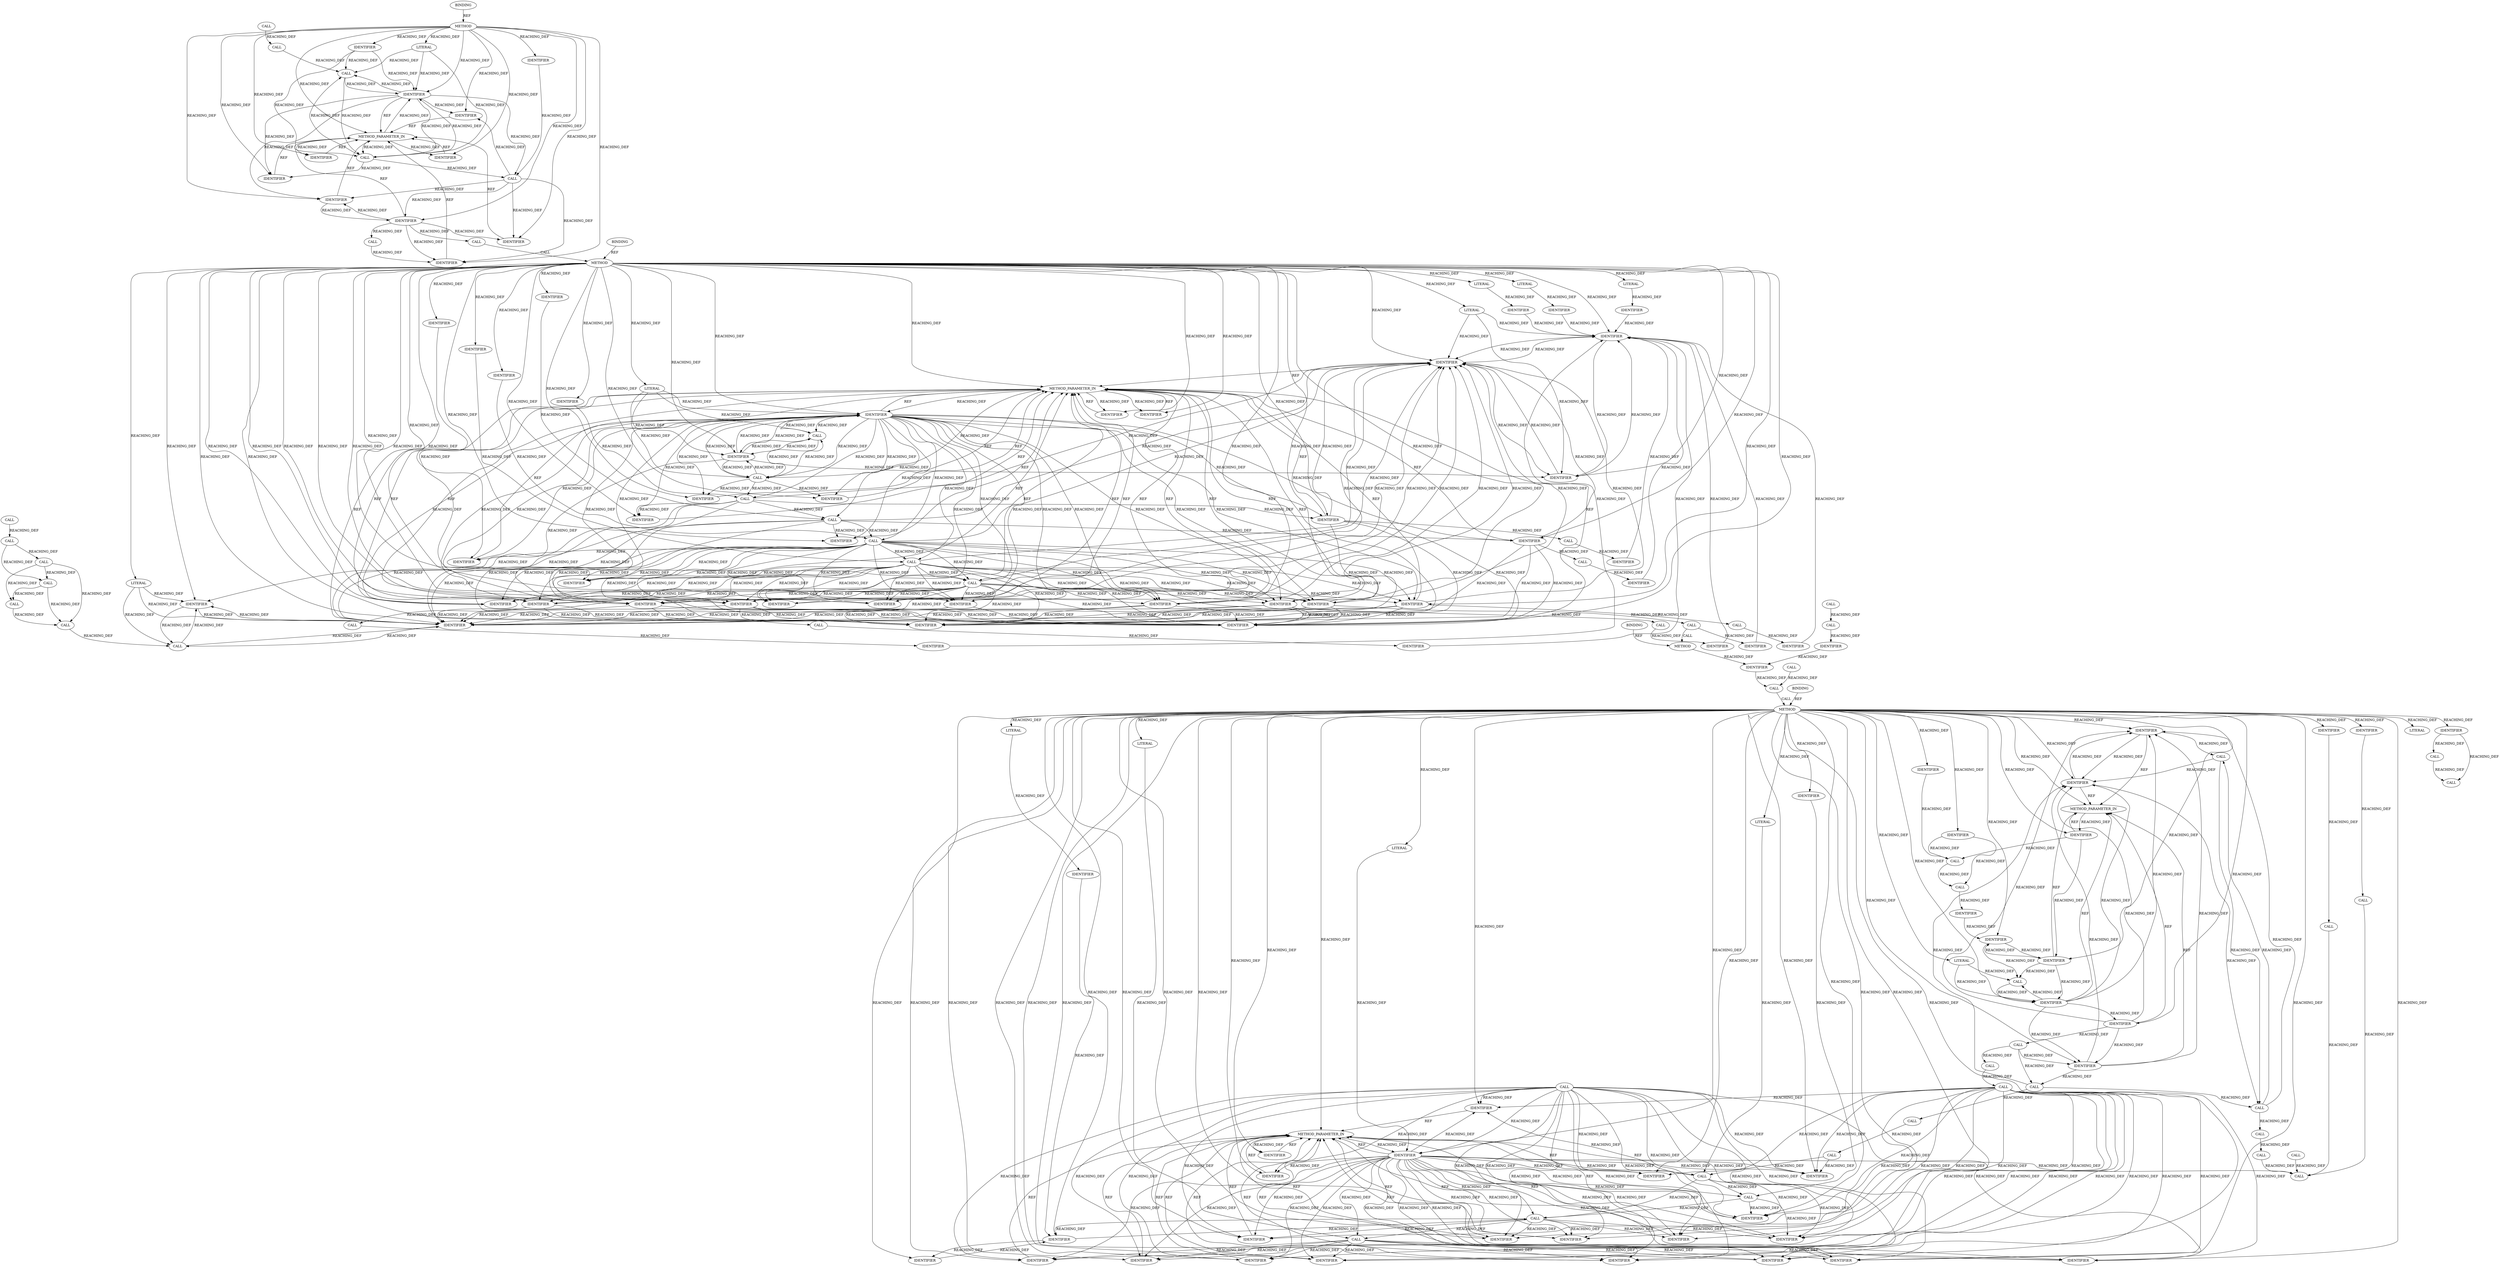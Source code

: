 strict digraph "" {
	node [label="\N"];
	9414	[ARGUMENT_INDEX=5,
		CODE="iov_iter_count(&con->v2.in_iter)",
		COLUMN_NUMBER=7,
		DISPATCH_TYPE=STATIC_DISPATCH,
		LINE_NUMBER=2922,
		METHOD_FULL_NAME=iov_iter_count,
		NAME=iov_iter_count,
		ORDER=5,
		TYPE_FULL_NAME="<empty>",
		filename="messenger_v2.c",
		label=CALL];
	9410	[ARGUMENT_INDEX=3,
		CODE=con,
		COLUMN_NUMBER=50,
		LINE_NUMBER=2921,
		NAME=con,
		ORDER=3,
		TYPE_FULL_NAME="ceph_connection*",
		filename="messenger_v2.c",
		label=IDENTIFIER];
	9414 -> 9410	[VARIABLE="iov_iter_count(&con->v2.in_iter)",
		label=REACHING_DEF];
	9411	[ARGUMENT_INDEX=4,
		CODE="con->state",
		COLUMN_NUMBER=55,
		DISPATCH_TYPE=STATIC_DISPATCH,
		LINE_NUMBER=2921,
		METHOD_FULL_NAME="<operator>.indirectFieldAccess",
		NAME="<operator>.indirectFieldAccess",
		ORDER=4,
		TYPE_FULL_NAME="<empty>",
		filename="messenger_v2.c",
		label=CALL];
	9414 -> 9411	[VARIABLE="iov_iter_count(&con->v2.in_iter)",
		label=REACHING_DEF];
	9410 -> 9414	[VARIABLE=con,
		label=REACHING_DEF];
	9410 -> 9411	[VARIABLE=con,
		label=REACHING_DEF];
	9423	[ARGUMENT_INDEX=1,
		CODE="con->state",
		COLUMN_NUMBER=6,
		DISPATCH_TYPE=STATIC_DISPATCH,
		LINE_NUMBER=2924,
		METHOD_FULL_NAME="<operator>.indirectFieldAccess",
		NAME="<operator>.indirectFieldAccess",
		ORDER=1,
		TYPE_FULL_NAME="<empty>",
		filename="messenger_v2.c",
		label=CALL];
	9410 -> 9423	[VARIABLE=con,
		label=REACHING_DEF];
	9424	[ARGUMENT_INDEX=1,
		CODE=con,
		COLUMN_NUMBER=6,
		LINE_NUMBER=2924,
		NAME=con,
		ORDER=1,
		TYPE_FULL_NAME="ceph_connection*",
		filename="messenger_v2.c",
		label=IDENTIFIER];
	9410 -> 9424	[VARIABLE=con,
		label=REACHING_DEF];
	9404	[CODE="struct ceph_connection *con",
		COLUMN_NUMBER=26,
		EVALUATION_STRATEGY=BY_VALUE,
		INDEX=1,
		IS_VARIADIC=false,
		LINE_NUMBER=2917,
		NAME=con,
		ORDER=1,
		TYPE_FULL_NAME="ceph_connection*",
		filename="messenger_v2.c",
		label=METHOD_PARAMETER_IN];
	9410 -> 9404	[label=REF];
	9450	[ARGUMENT_INDEX=1,
		CODE=con,
		COLUMN_NUMBER=23,
		LINE_NUMBER=2936,
		NAME=con,
		ORDER=1,
		TYPE_FULL_NAME="ceph_connection*",
		filename="messenger_v2.c",
		label=IDENTIFIER];
	9410 -> 9450	[VARIABLE=con,
		label=REACHING_DEF];
	9437	[ARGUMENT_INDEX=1,
		CODE=con,
		COLUMN_NUMBER=31,
		LINE_NUMBER=2932,
		NAME=con,
		ORDER=1,
		TYPE_FULL_NAME="ceph_connection*",
		filename="messenger_v2.c",
		label=IDENTIFIER];
	9410 -> 9437	[VARIABLE=con,
		label=REACHING_DEF];
	9411 -> 9414	[VARIABLE="con->state",
		label=REACHING_DEF];
	9411 -> 9410	[VARIABLE="con->state",
		label=REACHING_DEF];
	9411 -> 9423	[VARIABLE="con->state",
		label=REACHING_DEF];
	9411 -> 9424	[VARIABLE="con->state",
		label=REACHING_DEF];
	9299	[ARGUMENT_INDEX=2,
		CODE="prepare_read_data(con)",
		COLUMN_NUMBER=10,
		DISPATCH_TYPE=STATIC_DISPATCH,
		LINE_NUMBER=2880,
		METHOD_FULL_NAME=prepare_read_data,
		NAME=prepare_read_data,
		ORDER=2,
		TYPE_FULL_NAME="<empty>",
		filename="messenger_v2.c",
		label=CALL];
	9298	[ARGUMENT_INDEX=1,
		CODE=ret,
		COLUMN_NUMBER=4,
		LINE_NUMBER=2880,
		NAME=ret,
		ORDER=1,
		TYPE_FULL_NAME=int,
		filename="messenger_v2.c",
		label=IDENTIFIER];
	9299 -> 9298	[VARIABLE="prepare_read_data(con)",
		label=REACHING_DEF];
	9371	[ARGUMENT_INDEX=4,
		CODE=ret,
		COLUMN_NUMBER=47,
		LINE_NUMBER=2906,
		NAME=ret,
		ORDER=4,
		TYPE_FULL_NAME=int,
		filename="messenger_v2.c",
		label=IDENTIFIER];
	9298 -> 9371	[VARIABLE=ret,
		label=REACHING_DEF];
	9310	[ARGUMENT_INDEX=2,
		CODE=0,
		COLUMN_NUMBER=10,
		LINE_NUMBER=2884,
		ORDER=2,
		TYPE_FULL_NAME=int,
		filename="messenger_v2.c",
		label=LITERAL];
	9309	[ARGUMENT_INDEX=1,
		CODE=ret,
		COLUMN_NUMBER=4,
		LINE_NUMBER=2884,
		NAME=ret,
		ORDER=1,
		TYPE_FULL_NAME=int,
		filename="messenger_v2.c",
		label=IDENTIFIER];
	9310 -> 9309	[VARIABLE=0,
		label=REACHING_DEF];
	9309 -> 9371	[VARIABLE=ret,
		label=REACHING_DEF];
	1510	[ARGUMENT_INDEX=1,
		CODE="desc->fd_seg_cnt",
		COLUMN_NUMBER=6,
		DISPATCH_TYPE=STATIC_DISPATCH,
		LINE_NUMBER=513,
		METHOD_FULL_NAME="<operator>.indirectFieldAccess",
		NAME="<operator>.indirectFieldAccess",
		ORDER=1,
		TYPE_FULL_NAME="<empty>",
		filename="messenger_v2.c",
		label=CALL];
	1515	[ARGUMENT_INDEX=1,
		CODE="desc->fd_seg_cnt",
		COLUMN_NUMBER=6,
		DISPATCH_TYPE=STATIC_DISPATCH,
		LINE_NUMBER=514,
		METHOD_FULL_NAME="<operator>.indirectFieldAccess",
		NAME="<operator>.indirectFieldAccess",
		ORDER=1,
		TYPE_FULL_NAME="<empty>",
		filename="messenger_v2.c",
		label=CALL];
	1510 -> 1515	[VARIABLE="desc->fd_seg_cnt",
		label=REACHING_DEF];
	1516	[ARGUMENT_INDEX=1,
		CODE=desc,
		COLUMN_NUMBER=6,
		LINE_NUMBER=514,
		NAME=desc,
		ORDER=1,
		TYPE_FULL_NAME="ceph_frame_desc*",
		filename="messenger_v2.c",
		label=IDENTIFIER];
	1510 -> 1516	[VARIABLE="desc->fd_seg_cnt",
		label=REACHING_DEF];
	1523	[ARGUMENT_INDEX=1,
		CODE=desc,
		COLUMN_NUMBER=36,
		LINE_NUMBER=515,
		NAME=desc,
		ORDER=1,
		TYPE_FULL_NAME="ceph_frame_desc*",
		filename="messenger_v2.c",
		label=IDENTIFIER];
	1510 -> 1523	[VARIABLE="desc->fd_seg_cnt",
		label=REACHING_DEF];
	1535	[ARGUMENT_INDEX=2,
		CODE="desc->fd_seg_cnt",
		COLUMN_NUMBER=18,
		DISPATCH_TYPE=STATIC_DISPATCH,
		LINE_NUMBER=518,
		METHOD_FULL_NAME="<operator>.indirectFieldAccess",
		NAME="<operator>.indirectFieldAccess",
		ORDER=2,
		TYPE_FULL_NAME="<empty>",
		filename="messenger_v2.c",
		label=CALL];
	1510 -> 1535	[VARIABLE="desc->fd_seg_cnt",
		label=REACHING_DEF];
	1536	[ARGUMENT_INDEX=1,
		CODE=desc,
		COLUMN_NUMBER=18,
		LINE_NUMBER=518,
		NAME=desc,
		ORDER=1,
		TYPE_FULL_NAME="ceph_frame_desc*",
		filename="messenger_v2.c",
		label=IDENTIFIER];
	1510 -> 1536	[VARIABLE="desc->fd_seg_cnt",
		label=REACHING_DEF];
	1515 -> 1523	[VARIABLE="desc->fd_seg_cnt",
		label=REACHING_DEF];
	1515 -> 1535	[VARIABLE="desc->fd_seg_cnt",
		label=REACHING_DEF];
	1515 -> 1536	[VARIABLE="desc->fd_seg_cnt",
		label=REACHING_DEF];
	1450	[CODE="struct ceph_frame_desc *desc",
		COLUMN_NUMBER=37,
		EVALUATION_STRATEGY=BY_VALUE,
		INDEX=2,
		IS_VARIADIC=false,
		LINE_NUMBER=495,
		NAME=desc,
		ORDER=2,
		TYPE_FULL_NAME="ceph_frame_desc*",
		filename="messenger_v2.c",
		label=METHOD_PARAMETER_IN];
	1516 -> 1450	[label=REF];
	1523 -> 1450	[label=REF];
	1535 -> 1536	[VARIABLE="desc->fd_seg_cnt",
		label=REACHING_DEF];
	1534	[ARGUMENT_INDEX=1,
		CODE=i,
		COLUMN_NUMBER=14,
		LINE_NUMBER=518,
		NAME=i,
		ORDER=1,
		TYPE_FULL_NAME=int,
		filename="messenger_v2.c",
		label=IDENTIFIER];
	1535 -> 1534	[VARIABLE="desc->fd_seg_cnt",
		label=REACHING_DEF];
	1544	[ARGUMENT_INDEX=1,
		CODE=desc,
		COLUMN_NUMBER=3,
		LINE_NUMBER=519,
		NAME=desc,
		ORDER=1,
		TYPE_FULL_NAME="ceph_frame_desc*",
		filename="messenger_v2.c",
		label=IDENTIFIER];
	1535 -> 1544	[VARIABLE="desc->fd_seg_cnt",
		label=REACHING_DEF];
	1553	[ARGUMENT_INDEX=1,
		CODE=desc,
		COLUMN_NUMBER=3,
		LINE_NUMBER=520,
		NAME=desc,
		ORDER=1,
		TYPE_FULL_NAME="ceph_frame_desc*",
		filename="messenger_v2.c",
		label=IDENTIFIER];
	1535 -> 1553	[VARIABLE="desc->fd_seg_cnt",
		label=REACHING_DEF];
	1563	[ARGUMENT_INDEX=1,
		CODE=desc,
		COLUMN_NUMBER=7,
		LINE_NUMBER=527,
		NAME=desc,
		ORDER=1,
		TYPE_FULL_NAME="ceph_frame_desc*",
		filename="messenger_v2.c",
		label=IDENTIFIER];
	1535 -> 1563	[VARIABLE="desc->fd_seg_cnt",
		label=REACHING_DEF];
	1567	[ARGUMENT_INDEX=1,
		CODE=desc,
		COLUMN_NUMBER=21,
		LINE_NUMBER=527,
		NAME=desc,
		ORDER=1,
		TYPE_FULL_NAME="ceph_frame_desc*",
		filename="messenger_v2.c",
		label=IDENTIFIER];
	1535 -> 1567	[VARIABLE="desc->fd_seg_cnt",
		label=REACHING_DEF];
	1566	[ARGUMENT_INDEX=1,
		CODE="desc->fd_seg_cnt",
		COLUMN_NUMBER=21,
		DISPATCH_TYPE=STATIC_DISPATCH,
		LINE_NUMBER=527,
		METHOD_FULL_NAME="<operator>.indirectFieldAccess",
		NAME="<operator>.indirectFieldAccess",
		ORDER=1,
		TYPE_FULL_NAME="<empty>",
		filename="messenger_v2.c",
		label=CALL];
	1535 -> 1566	[VARIABLE="desc->fd_seg_cnt",
		label=REACHING_DEF];
	1536 -> 1450	[label=REF];
	9211	[ARGUMENT_INDEX=1,
		CODE=con,
		COLUMN_NUMBER=26,
		LINE_NUMBER=2860,
		NAME=con,
		ORDER=1,
		TYPE_FULL_NAME="ceph_connection*",
		filename="messenger_v2.c",
		label=IDENTIFIER];
	9191	[CODE="struct ceph_connection *con",
		COLUMN_NUMBER=29,
		EVALUATION_STRATEGY=BY_VALUE,
		INDEX=1,
		IS_VARIADIC=false,
		LINE_NUMBER=2854,
		NAME=con,
		ORDER=1,
		TYPE_FULL_NAME="ceph_connection*",
		filename="messenger_v2.c",
		label=METHOD_PARAMETER_IN];
	9211 -> 9191	[label=REF];
	9197	[ARGUMENT_INDEX=3,
		CODE=con,
		COLUMN_NUMBER=53,
		LINE_NUMBER=2858,
		NAME=con,
		ORDER=3,
		TYPE_FULL_NAME="ceph_connection*",
		filename="messenger_v2.c",
		label=IDENTIFIER];
	9191 -> 9197	[VARIABLE=con,
		label=REACHING_DEF];
	9199	[ARGUMENT_INDEX=1,
		CODE=con,
		COLUMN_NUMBER=58,
		LINE_NUMBER=2858,
		NAME=con,
		ORDER=1,
		TYPE_FULL_NAME="ceph_connection*",
		filename="messenger_v2.c",
		label=IDENTIFIER];
	9191 -> 9199	[VARIABLE=con,
		label=REACHING_DEF];
	9203	[ARGUMENT_INDEX=1,
		CODE=con,
		COLUMN_NUMBER=7,
		LINE_NUMBER=2859,
		NAME=con,
		ORDER=1,
		TYPE_FULL_NAME="ceph_connection*",
		filename="messenger_v2.c",
		label=IDENTIFIER];
	9191 -> 9203	[VARIABLE=con,
		label=REACHING_DEF];
	9198	[ARGUMENT_INDEX=4,
		CODE="con->state",
		COLUMN_NUMBER=58,
		DISPATCH_TYPE=STATIC_DISPATCH,
		LINE_NUMBER=2858,
		METHOD_FULL_NAME="<operator>.indirectFieldAccess",
		NAME="<operator>.indirectFieldAccess",
		ORDER=4,
		TYPE_FULL_NAME="<empty>",
		filename="messenger_v2.c",
		label=CALL];
	9191 -> 9198	[VARIABLE=con,
		label=REACHING_DEF];
	9426	[ARGUMENT_INDEX=2,
		CODE=CEPH_CON_S_PREOPEN,
		COLUMN_NUMBER=20,
		LINE_NUMBER=2924,
		NAME=CEPH_CON_S_PREOPEN,
		ORDER=2,
		TYPE_FULL_NAME=ANY,
		filename="messenger_v2.c",
		label=IDENTIFIER];
	9426 -> 9423	[VARIABLE=CEPH_CON_S_PREOPEN,
		label=REACHING_DEF];
	9461	[ARGUMENT_INDEX=1,
		CODE=con,
		COLUMN_NUMBER=26,
		LINE_NUMBER=2940,
		NAME=con,
		ORDER=1,
		TYPE_FULL_NAME="ceph_connection*",
		filename="messenger_v2.c",
		label=IDENTIFIER];
	9423 -> 9461	[VARIABLE="con->state",
		label=REACHING_DEF];
	9423 -> 9450	[VARIABLE="con->state",
		label=REACHING_DEF];
	9477	[ARGUMENT_INDEX=1,
		CODE=con,
		COLUMN_NUMBER=34,
		LINE_NUMBER=2942,
		NAME=con,
		ORDER=1,
		TYPE_FULL_NAME="ceph_connection*",
		filename="messenger_v2.c",
		label=IDENTIFIER];
	9423 -> 9477	[VARIABLE="con->state",
		label=REACHING_DEF];
	9482	[ARGUMENT_INDEX=1,
		CODE=con,
		COLUMN_NUMBER=5,
		LINE_NUMBER=2943,
		NAME=con,
		ORDER=1,
		TYPE_FULL_NAME="ceph_connection*",
		filename="messenger_v2.c",
		label=IDENTIFIER];
	9423 -> 9482	[VARIABLE="con->state",
		label=REACHING_DEF];
	9423 -> 9437	[VARIABLE="con->state",
		label=REACHING_DEF];
	1548	[ARGUMENT_INDEX=1,
		CODE="&p",
		COLUMN_NUMBER=37,
		DISPATCH_TYPE=STATIC_DISPATCH,
		LINE_NUMBER=519,
		METHOD_FULL_NAME="<operator>.addressOf",
		NAME="<operator>.addressOf",
		ORDER=1,
		TYPE_FULL_NAME="<empty>",
		filename="messenger_v2.c",
		label=CALL];
	1547	[ARGUMENT_INDEX=2,
		CODE="ceph_decode_32(&p)",
		COLUMN_NUMBER=22,
		DISPATCH_TYPE=STATIC_DISPATCH,
		LINE_NUMBER=519,
		METHOD_FULL_NAME=ceph_decode_32,
		NAME=ceph_decode_32,
		ORDER=2,
		TYPE_FULL_NAME="<empty>",
		filename="messenger_v2.c",
		label=CALL];
	1548 -> 1547	[VARIABLE="&p",
		label=REACHING_DEF];
	1557	[ARGUMENT_INDEX=1,
		CODE="&p",
		COLUMN_NUMBER=39,
		DISPATCH_TYPE=STATIC_DISPATCH,
		LINE_NUMBER=520,
		METHOD_FULL_NAME="<operator>.addressOf",
		NAME="<operator>.addressOf",
		ORDER=1,
		TYPE_FULL_NAME="<empty>",
		filename="messenger_v2.c",
		label=CALL];
	1548 -> 1557	[VARIABLE="&p",
		label=REACHING_DEF];
	1558	[ARGUMENT_INDEX=1,
		CODE=p,
		COLUMN_NUMBER=40,
		LINE_NUMBER=520,
		NAME=p,
		ORDER=1,
		TYPE_FULL_NAME="void*",
		filename="messenger_v2.c",
		label=IDENTIFIER];
	1548 -> 1558	[VARIABLE="&p",
		label=REACHING_DEF];
	1542	[ARGUMENT_INDEX=1,
		CODE="desc->fd_lens[i]",
		COLUMN_NUMBER=3,
		DISPATCH_TYPE=STATIC_DISPATCH,
		LINE_NUMBER=519,
		METHOD_FULL_NAME="<operator>.indirectIndexAccess",
		NAME="<operator>.indirectIndexAccess",
		ORDER=1,
		TYPE_FULL_NAME="<empty>",
		filename="messenger_v2.c",
		label=CALL];
	1547 -> 1542	[VARIABLE="ceph_decode_32(&p)",
		label=REACHING_DEF];
	1557 -> 1548	[VARIABLE="&p",
		label=REACHING_DEF];
	1549	[ARGUMENT_INDEX=1,
		CODE=p,
		COLUMN_NUMBER=38,
		LINE_NUMBER=519,
		NAME=p,
		ORDER=1,
		TYPE_FULL_NAME="void*",
		filename="messenger_v2.c",
		label=IDENTIFIER];
	1557 -> 1549	[VARIABLE="&p",
		label=REACHING_DEF];
	1558 -> 1557	[VARIABLE=p,
		label=REACHING_DEF];
	1558 -> 1549	[VARIABLE=p,
		label=REACHING_DEF];
	1449	[CODE="void *p",
		COLUMN_NUMBER=28,
		EVALUATION_STRATEGY=BY_VALUE,
		INDEX=1,
		IS_VARIADIC=false,
		LINE_NUMBER=495,
		NAME=p,
		ORDER=1,
		TYPE_FULL_NAME="void*",
		filename="messenger_v2.c",
		label=METHOD_PARAMETER_IN];
	1558 -> 1449	[label=REF];
	9319	[ARGUMENT_INDEX=1,
		CODE=ret,
		COLUMN_NUMBER=4,
		LINE_NUMBER=2888,
		NAME=ret,
		ORDER=1,
		TYPE_FULL_NAME=int,
		filename="messenger_v2.c",
		label=IDENTIFIER];
	9319 -> 9371	[VARIABLE=ret,
		label=REACHING_DEF];
	9370	[ARGUMENT_INDEX=3,
		CODE=con,
		COLUMN_NUMBER=42,
		LINE_NUMBER=2906,
		NAME=con,
		ORDER=3,
		TYPE_FULL_NAME="ceph_connection*",
		filename="messenger_v2.c",
		label=IDENTIFIER];
	9371 -> 9370	[VARIABLE=ret,
		label=REACHING_DEF];
	9369	[ARGUMENT_INDEX=2,
		CODE=__func__,
		COLUMN_NUMBER=32,
		LINE_NUMBER=2906,
		NAME=__func__,
		ORDER=2,
		TYPE_FULL_NAME=ANY,
		filename="messenger_v2.c",
		label=IDENTIFIER];
	9371 -> 9369	[VARIABLE=ret,
		label=REACHING_DEF];
	9244	[ARGUMENT_INDEX=1,
		CODE="con->state",
		COLUMN_NUMBER=14,
		DISPATCH_TYPE=STATIC_DISPATCH,
		LINE_NUMBER=2866,
		METHOD_FULL_NAME="<operator>.indirectFieldAccess",
		NAME="<operator>.indirectFieldAccess",
		ORDER=1,
		TYPE_FULL_NAME="<empty>",
		filename="messenger_v2.c",
		label=CALL];
	9249	[ARGUMENT_INDEX=1,
		CODE="con->state",
		COLUMN_NUMBER=7,
		DISPATCH_TYPE=STATIC_DISPATCH,
		LINE_NUMBER=2867,
		METHOD_FULL_NAME="<operator>.indirectFieldAccess",
		NAME="<operator>.indirectFieldAccess",
		ORDER=1,
		TYPE_FULL_NAME="<empty>",
		filename="messenger_v2.c",
		label=CALL];
	9244 -> 9249	[VARIABLE="con->state",
		label=REACHING_DEF];
	9250	[ARGUMENT_INDEX=1,
		CODE=con,
		COLUMN_NUMBER=7,
		LINE_NUMBER=2867,
		NAME=con,
		ORDER=1,
		TYPE_FULL_NAME="ceph_connection*",
		filename="messenger_v2.c",
		label=IDENTIFIER];
	9244 -> 9250	[VARIABLE="con->state",
		label=REACHING_DEF];
	9254	[ARGUMENT_INDEX=1,
		CODE="con->state",
		COLUMN_NUMBER=6,
		DISPATCH_TYPE=STATIC_DISPATCH,
		LINE_NUMBER=2868,
		METHOD_FULL_NAME="<operator>.indirectFieldAccess",
		NAME="<operator>.indirectFieldAccess",
		ORDER=1,
		TYPE_FULL_NAME="<empty>",
		filename="messenger_v2.c",
		label=CALL];
	9244 -> 9254	[VARIABLE="con->state",
		label=REACHING_DEF];
	9255	[ARGUMENT_INDEX=1,
		CODE=con,
		COLUMN_NUMBER=6,
		LINE_NUMBER=2868,
		NAME=con,
		ORDER=1,
		TYPE_FULL_NAME="ceph_connection*",
		filename="messenger_v2.c",
		label=IDENTIFIER];
	9244 -> 9255	[VARIABLE="con->state",
		label=REACHING_DEF];
	9262	[ARGUMENT_INDEX=1,
		CODE=con,
		COLUMN_NUMBER=11,
		LINE_NUMBER=2869,
		NAME=con,
		ORDER=1,
		TYPE_FULL_NAME="ceph_connection*",
		filename="messenger_v2.c",
		label=IDENTIFIER];
	9244 -> 9262	[VARIABLE="con->state",
		label=REACHING_DEF];
	9273	[ARGUMENT_INDEX=1,
		CODE=con,
		COLUMN_NUMBER=26,
		LINE_NUMBER=2871,
		NAME=con,
		ORDER=1,
		TYPE_FULL_NAME="ceph_connection*",
		filename="messenger_v2.c",
		label=IDENTIFIER];
	9244 -> 9273	[VARIABLE="con->state",
		label=REACHING_DEF];
	9282	[ARGUMENT_INDEX=1,
		CODE=con,
		COLUMN_NUMBER=25,
		LINE_NUMBER=2874,
		NAME=con,
		ORDER=1,
		TYPE_FULL_NAME="ceph_connection*",
		filename="messenger_v2.c",
		label=IDENTIFIER];
	9244 -> 9282	[VARIABLE="con->state",
		label=REACHING_DEF];
	9291	[ARGUMENT_INDEX=1,
		CODE=con,
		COLUMN_NUMBER=35,
		LINE_NUMBER=2877,
		NAME=con,
		ORDER=1,
		TYPE_FULL_NAME="ceph_connection*",
		filename="messenger_v2.c",
		label=IDENTIFIER];
	9244 -> 9291	[VARIABLE="con->state",
		label=REACHING_DEF];
	9300	[ARGUMENT_INDEX=1,
		CODE=con,
		COLUMN_NUMBER=28,
		LINE_NUMBER=2880,
		NAME=con,
		ORDER=1,
		TYPE_FULL_NAME="ceph_connection*",
		filename="messenger_v2.c",
		label=IDENTIFIER];
	9244 -> 9300	[VARIABLE="con->state",
		label=REACHING_DEF];
	9307	[ARGUMENT_INDEX=1,
		CODE=con,
		COLUMN_NUMBER=27,
		LINE_NUMBER=2883,
		NAME=con,
		ORDER=1,
		TYPE_FULL_NAME="ceph_connection*",
		filename="messenger_v2.c",
		label=IDENTIFIER];
	9244 -> 9307	[VARIABLE="con->state",
		label=REACHING_DEF];
	9317	[ARGUMENT_INDEX=1,
		CODE=con,
		COLUMN_NUMBER=26,
		LINE_NUMBER=2887,
		NAME=con,
		ORDER=1,
		TYPE_FULL_NAME="ceph_connection*",
		filename="messenger_v2.c",
		label=IDENTIFIER];
	9244 -> 9317	[VARIABLE="con->state",
		label=REACHING_DEF];
	9329	[ARGUMENT_INDEX=1,
		CODE=con,
		COLUMN_NUMBER=26,
		LINE_NUMBER=2891,
		NAME=con,
		ORDER=1,
		TYPE_FULL_NAME="ceph_connection*",
		filename="messenger_v2.c",
		label=IDENTIFIER];
	9244 -> 9329	[VARIABLE="con->state",
		label=REACHING_DEF];
	9336	[ARGUMENT_INDEX=1,
		CODE=con,
		COLUMN_NUMBER=16,
		LINE_NUMBER=2894,
		NAME=con,
		ORDER=1,
		TYPE_FULL_NAME="ceph_connection*",
		filename="messenger_v2.c",
		label=IDENTIFIER];
	9244 -> 9336	[VARIABLE="con->state",
		label=REACHING_DEF];
	9347	[ARGUMENT_INDEX=1,
		CODE=con,
		COLUMN_NUMBER=31,
		LINE_NUMBER=2898,
		NAME=con,
		ORDER=1,
		TYPE_FULL_NAME="ceph_connection*",
		filename="messenger_v2.c",
		label=IDENTIFIER];
	9244 -> 9347	[VARIABLE="con->state",
		label=REACHING_DEF];
	9359	[ARGUMENT_INDEX=1,
		CODE=con,
		COLUMN_NUMBER=27,
		LINE_NUMBER=2902,
		NAME=con,
		ORDER=1,
		TYPE_FULL_NAME="ceph_connection*",
		filename="messenger_v2.c",
		label=IDENTIFIER];
	9244 -> 9359	[VARIABLE="con->state",
		label=REACHING_DEF];
	9244 -> 9370	[VARIABLE="con->state",
		label=REACHING_DEF];
	9381	[ARGUMENT_INDEX=1,
		CODE=con,
		COLUMN_NUMBER=31,
		LINE_NUMBER=2910,
		NAME=con,
		ORDER=1,
		TYPE_FULL_NAME="ceph_connection*",
		filename="messenger_v2.c",
		label=IDENTIFIER];
	9244 -> 9381	[VARIABLE="con->state",
		label=REACHING_DEF];
	9391	[ARGUMENT_INDEX=3,
		CODE=con,
		COLUMN_NUMBER=46,
		LINE_NUMBER=2912,
		NAME=con,
		ORDER=3,
		TYPE_FULL_NAME="ceph_connection*",
		filename="messenger_v2.c",
		label=IDENTIFIER];
	9244 -> 9391	[VARIABLE="con->state",
		label=REACHING_DEF];
	9396	[ARGUMENT_INDEX=1,
		CODE=con,
		COLUMN_NUMBER=23,
		LINE_NUMBER=2913,
		NAME=con,
		ORDER=1,
		TYPE_FULL_NAME="ceph_connection*",
		filename="messenger_v2.c",
		label=IDENTIFIER];
	9244 -> 9396	[VARIABLE="con->state",
		label=REACHING_DEF];
	9249 -> 9254	[VARIABLE="con->state",
		label=REACHING_DEF];
	9249 -> 9255	[VARIABLE="con->state",
		label=REACHING_DEF];
	9249 -> 9262	[VARIABLE="con->state",
		label=REACHING_DEF];
	9249 -> 9273	[VARIABLE="con->state",
		label=REACHING_DEF];
	9249 -> 9282	[VARIABLE="con->state",
		label=REACHING_DEF];
	9249 -> 9291	[VARIABLE="con->state",
		label=REACHING_DEF];
	9249 -> 9300	[VARIABLE="con->state",
		label=REACHING_DEF];
	9249 -> 9307	[VARIABLE="con->state",
		label=REACHING_DEF];
	9249 -> 9317	[VARIABLE="con->state",
		label=REACHING_DEF];
	9249 -> 9329	[VARIABLE="con->state",
		label=REACHING_DEF];
	9249 -> 9336	[VARIABLE="con->state",
		label=REACHING_DEF];
	9249 -> 9347	[VARIABLE="con->state",
		label=REACHING_DEF];
	9249 -> 9359	[VARIABLE="con->state",
		label=REACHING_DEF];
	9249 -> 9370	[VARIABLE="con->state",
		label=REACHING_DEF];
	9249 -> 9381	[VARIABLE="con->state",
		label=REACHING_DEF];
	9249 -> 9391	[VARIABLE="con->state",
		label=REACHING_DEF];
	9249 -> 9396	[VARIABLE="con->state",
		label=REACHING_DEF];
	9250 -> 9191	[label=REF];
	9254 -> 9262	[VARIABLE="con->state",
		label=REACHING_DEF];
	9254 -> 9273	[VARIABLE="con->state",
		label=REACHING_DEF];
	9254 -> 9282	[VARIABLE="con->state",
		label=REACHING_DEF];
	9254 -> 9291	[VARIABLE="con->state",
		label=REACHING_DEF];
	9254 -> 9300	[VARIABLE="con->state",
		label=REACHING_DEF];
	9254 -> 9307	[VARIABLE="con->state",
		label=REACHING_DEF];
	9254 -> 9317	[VARIABLE="con->state",
		label=REACHING_DEF];
	9254 -> 9329	[VARIABLE="con->state",
		label=REACHING_DEF];
	9254 -> 9336	[VARIABLE="con->state",
		label=REACHING_DEF];
	9254 -> 9347	[VARIABLE="con->state",
		label=REACHING_DEF];
	9254 -> 9359	[VARIABLE="con->state",
		label=REACHING_DEF];
	9254 -> 9370	[VARIABLE="con->state",
		label=REACHING_DEF];
	9254 -> 9381	[VARIABLE="con->state",
		label=REACHING_DEF];
	9254 -> 9391	[VARIABLE="con->state",
		label=REACHING_DEF];
	9254 -> 9396	[VARIABLE="con->state",
		label=REACHING_DEF];
	9255 -> 9191	[label=REF];
	9262 -> 9191	[label=REF];
	9273 -> 9191	[label=REF];
	9273 -> 9370	[VARIABLE=con,
		label=REACHING_DEF];
	9273 -> 9381	[VARIABLE=con,
		label=REACHING_DEF];
	9273 -> 9391	[VARIABLE=con,
		label=REACHING_DEF];
	9273 -> 9396	[VARIABLE=con,
		label=REACHING_DEF];
	9272	[ARGUMENT_INDEX=2,
		CODE="handle_preamble(con)",
		COLUMN_NUMBER=10,
		DISPATCH_TYPE=STATIC_DISPATCH,
		LINE_NUMBER=2871,
		METHOD_FULL_NAME=handle_preamble,
		NAME=handle_preamble,
		ORDER=2,
		TYPE_FULL_NAME="<empty>",
		filename="messenger_v2.c",
		label=CALL];
	9273 -> 9272	[VARIABLE=con,
		label=REACHING_DEF];
	9282 -> 9191	[label=REF];
	9282 -> 9370	[VARIABLE=con,
		label=REACHING_DEF];
	9282 -> 9381	[VARIABLE=con,
		label=REACHING_DEF];
	9282 -> 9391	[VARIABLE=con,
		label=REACHING_DEF];
	9282 -> 9396	[VARIABLE=con,
		label=REACHING_DEF];
	9281	[ARGUMENT_INDEX=2,
		CODE="handle_control(con)",
		COLUMN_NUMBER=10,
		DISPATCH_TYPE=STATIC_DISPATCH,
		LINE_NUMBER=2874,
		METHOD_FULL_NAME=handle_control,
		NAME=handle_control,
		ORDER=2,
		TYPE_FULL_NAME="<empty>",
		filename="messenger_v2.c",
		label=CALL];
	9282 -> 9281	[VARIABLE=con,
		label=REACHING_DEF];
	9291 -> 9191	[label=REF];
	9291 -> 9370	[VARIABLE=con,
		label=REACHING_DEF];
	9291 -> 9381	[VARIABLE=con,
		label=REACHING_DEF];
	9291 -> 9391	[VARIABLE=con,
		label=REACHING_DEF];
	9291 -> 9396	[VARIABLE=con,
		label=REACHING_DEF];
	9290	[ARGUMENT_INDEX=2,
		CODE="handle_control_remainder(con)",
		COLUMN_NUMBER=10,
		DISPATCH_TYPE=STATIC_DISPATCH,
		LINE_NUMBER=2877,
		METHOD_FULL_NAME=handle_control_remainder,
		NAME=handle_control_remainder,
		ORDER=2,
		TYPE_FULL_NAME="<empty>",
		filename="messenger_v2.c",
		label=CALL];
	9291 -> 9290	[VARIABLE=con,
		label=REACHING_DEF];
	9300 -> 9299	[VARIABLE=con,
		label=REACHING_DEF];
	9300 -> 9191	[label=REF];
	9300 -> 9370	[VARIABLE=con,
		label=REACHING_DEF];
	9300 -> 9381	[VARIABLE=con,
		label=REACHING_DEF];
	9300 -> 9391	[VARIABLE=con,
		label=REACHING_DEF];
	9300 -> 9396	[VARIABLE=con,
		label=REACHING_DEF];
	9307 -> 9191	[label=REF];
	9307 -> 9370	[VARIABLE=con,
		label=REACHING_DEF];
	9307 -> 9381	[VARIABLE=con,
		label=REACHING_DEF];
	9307 -> 9391	[VARIABLE=con,
		label=REACHING_DEF];
	9307 -> 9396	[VARIABLE=con,
		label=REACHING_DEF];
	9317 -> 9191	[label=REF];
	9317 -> 9370	[VARIABLE=con,
		label=REACHING_DEF];
	9317 -> 9381	[VARIABLE=con,
		label=REACHING_DEF];
	9317 -> 9391	[VARIABLE=con,
		label=REACHING_DEF];
	9317 -> 9396	[VARIABLE=con,
		label=REACHING_DEF];
	9329 -> 9191	[label=REF];
	9329 -> 9370	[VARIABLE=con,
		label=REACHING_DEF];
	9329 -> 9381	[VARIABLE=con,
		label=REACHING_DEF];
	9329 -> 9391	[VARIABLE=con,
		label=REACHING_DEF];
	9329 -> 9396	[VARIABLE=con,
		label=REACHING_DEF];
	9328	[ARGUMENT_INDEX=2,
		CODE="handle_epilogue(con)",
		COLUMN_NUMBER=10,
		DISPATCH_TYPE=STATIC_DISPATCH,
		LINE_NUMBER=2891,
		METHOD_FULL_NAME=handle_epilogue,
		NAME=handle_epilogue,
		ORDER=2,
		TYPE_FULL_NAME="<empty>",
		filename="messenger_v2.c",
		label=CALL];
	9329 -> 9328	[VARIABLE=con,
		label=REACHING_DEF];
	9336 -> 9191	[label=REF];
	9336 -> 9370	[VARIABLE=con,
		label=REACHING_DEF];
	9336 -> 9381	[VARIABLE=con,
		label=REACHING_DEF];
	9336 -> 9391	[VARIABLE=con,
		label=REACHING_DEF];
	9336 -> 9396	[VARIABLE=con,
		label=REACHING_DEF];
	9347 -> 9191	[label=REF];
	9359 -> 9191	[label=REF];
	9370 -> 9191	[label=REF];
	9370 -> 9371	[VARIABLE=con,
		label=REACHING_DEF];
	9370 -> 9369	[VARIABLE=con,
		label=REACHING_DEF];
	9381 -> 9191	[label=REF];
	9391 -> 9191	[label=REF];
	9390	[ARGUMENT_INDEX=2,
		CODE=__func__,
		COLUMN_NUMBER=36,
		LINE_NUMBER=2912,
		NAME=__func__,
		ORDER=2,
		TYPE_FULL_NAME=ANY,
		filename="messenger_v2.c",
		label=IDENTIFIER];
	9391 -> 9390	[VARIABLE=con,
		label=REACHING_DEF];
	9392	[ARGUMENT_INDEX=4,
		CODE="iov_iter_count(&con->v2.in_iter)",
		COLUMN_NUMBER=7,
		DISPATCH_TYPE=STATIC_DISPATCH,
		LINE_NUMBER=2913,
		METHOD_FULL_NAME=iov_iter_count,
		NAME=iov_iter_count,
		ORDER=4,
		TYPE_FULL_NAME="<empty>",
		filename="messenger_v2.c",
		label=CALL];
	9391 -> 9392	[VARIABLE=con,
		label=REACHING_DEF];
	9396 -> 9191	[label=REF];
	1539	[ARGUMENT_INDEX=1,
		CODE=i,
		COLUMN_NUMBER=36,
		LINE_NUMBER=518,
		NAME=i,
		ORDER=1,
		TYPE_FULL_NAME=int,
		filename="messenger_v2.c",
		label=IDENTIFIER];
	1539 -> 1534	[VARIABLE=i,
		label=REACHING_DEF];
	1534 -> 1535	[VARIABLE=i,
		label=REACHING_DEF];
	1534 -> 1539	[VARIABLE=i,
		label=REACHING_DEF];
	9236	[ARGUMENT_INDEX=2,
		CODE="process_banner_payload(con)",
		COLUMN_NUMBER=9,
		DISPATCH_TYPE=STATIC_DISPATCH,
		LINE_NUMBER=2865,
		METHOD_FULL_NAME=process_banner_payload,
		NAME=process_banner_payload,
		ORDER=2,
		TYPE_FULL_NAME="<empty>",
		filename="messenger_v2.c",
		label=CALL];
	9235	[ARGUMENT_INDEX=1,
		CODE=ret,
		COLUMN_NUMBER=3,
		LINE_NUMBER=2865,
		NAME=ret,
		ORDER=1,
		TYPE_FULL_NAME=int,
		filename="messenger_v2.c",
		label=IDENTIFIER];
	9236 -> 9235	[VARIABLE="process_banner_payload(con)",
		label=REACHING_DEF];
	9235 -> 9371	[VARIABLE=ret,
		label=REACHING_DEF];
	9378	[ARGUMENT_INDEX=1,
		CODE="&con->v2.in_iter",
		COLUMN_NUMBER=30,
		DISPATCH_TYPE=STATIC_DISPATCH,
		LINE_NUMBER=2910,
		METHOD_FULL_NAME="<operator>.addressOf",
		NAME="<operator>.addressOf",
		ORDER=1,
		TYPE_FULL_NAME="<empty>",
		filename="messenger_v2.c",
		label=CALL];
	9393	[ARGUMENT_INDEX=1,
		CODE="&con->v2.in_iter",
		COLUMN_NUMBER=22,
		DISPATCH_TYPE=STATIC_DISPATCH,
		LINE_NUMBER=2913,
		METHOD_FULL_NAME="<operator>.addressOf",
		NAME="<operator>.addressOf",
		ORDER=1,
		TYPE_FULL_NAME="<empty>",
		filename="messenger_v2.c",
		label=CALL];
	9378 -> 9393	[VARIABLE="&con->v2.in_iter",
		label=REACHING_DEF];
	9394	[ARGUMENT_INDEX=1,
		CODE="con->v2.in_iter",
		COLUMN_NUMBER=23,
		DISPATCH_TYPE=STATIC_DISPATCH,
		LINE_NUMBER=2913,
		METHOD_FULL_NAME="<operator>.fieldAccess",
		NAME="<operator>.fieldAccess",
		ORDER=1,
		TYPE_FULL_NAME="<empty>",
		filename="messenger_v2.c",
		label=CALL];
	9378 -> 9394	[VARIABLE="&con->v2.in_iter",
		label=REACHING_DEF];
	9393 -> 9392	[VARIABLE="&con->v2.in_iter",
		label=REACHING_DEF];
	9394 -> 9393	[VARIABLE="con->v2.in_iter",
		label=REACHING_DEF];
	1497	[ARGUMENT_INDEX=2,
		CODE="ceph_decode_8(&p)",
		COLUMN_NUMBER=17,
		DISPATCH_TYPE=STATIC_DISPATCH,
		LINE_NUMBER=511,
		METHOD_FULL_NAME=ceph_decode_8,
		NAME=ceph_decode_8,
		ORDER=2,
		TYPE_FULL_NAME="<empty>",
		filename="messenger_v2.c",
		label=CALL];
	1494	[ARGUMENT_INDEX=1,
		CODE="desc->fd_tag",
		COLUMN_NUMBER=2,
		DISPATCH_TYPE=STATIC_DISPATCH,
		LINE_NUMBER=511,
		METHOD_FULL_NAME="<operator>.indirectFieldAccess",
		NAME="<operator>.indirectFieldAccess",
		ORDER=1,
		TYPE_FULL_NAME="<empty>",
		filename="messenger_v2.c",
		label=CALL];
	1497 -> 1494	[VARIABLE="ceph_decode_8(&p)",
		label=REACHING_DEF];
	1494 -> 1516	[VARIABLE="desc->fd_tag",
		label=REACHING_DEF];
	1494 -> 1523	[VARIABLE="desc->fd_tag",
		label=REACHING_DEF];
	1494 -> 1536	[VARIABLE="desc->fd_tag",
		label=REACHING_DEF];
	1599	[ARGUMENT_INDEX=1,
		CODE=desc,
		COLUMN_NUMBER=6,
		LINE_NUMBER=536,
		NAME=desc,
		ORDER=1,
		TYPE_FULL_NAME="ceph_frame_desc*",
		filename="messenger_v2.c",
		label=IDENTIFIER];
	1494 -> 1599	[VARIABLE="desc->fd_tag",
		label=REACHING_DEF];
	1502	[ARGUMENT_INDEX=1,
		CODE=desc,
		COLUMN_NUMBER=2,
		LINE_NUMBER=512,
		NAME=desc,
		ORDER=1,
		TYPE_FULL_NAME="ceph_frame_desc*",
		filename="messenger_v2.c",
		label=IDENTIFIER];
	1494 -> 1502	[VARIABLE="desc->fd_tag",
		label=REACHING_DEF];
	1511	[ARGUMENT_INDEX=1,
		CODE=desc,
		COLUMN_NUMBER=6,
		LINE_NUMBER=513,
		NAME=desc,
		ORDER=1,
		TYPE_FULL_NAME="ceph_frame_desc*",
		filename="messenger_v2.c",
		label=IDENTIFIER];
	1494 -> 1511	[VARIABLE="desc->fd_tag",
		label=REACHING_DEF];
	1494 -> 1544	[VARIABLE="desc->fd_tag",
		label=REACHING_DEF];
	1494 -> 1553	[VARIABLE="desc->fd_tag",
		label=REACHING_DEF];
	1494 -> 1563	[VARIABLE="desc->fd_tag",
		label=REACHING_DEF];
	1494 -> 1567	[VARIABLE="desc->fd_tag",
		label=REACHING_DEF];
	1580	[ARGUMENT_INDEX=1,
		CODE=desc,
		COLUMN_NUMBER=6,
		LINE_NUMBER=532,
		NAME=desc,
		ORDER=1,
		TYPE_FULL_NAME="ceph_frame_desc*",
		filename="messenger_v2.c",
		label=IDENTIFIER];
	1494 -> 1580	[VARIABLE="desc->fd_tag",
		label=REACHING_DEF];
	1589	[ARGUMENT_INDEX=1,
		CODE=desc,
		COLUMN_NUMBER=42,
		LINE_NUMBER=533,
		NAME=desc,
		ORDER=1,
		TYPE_FULL_NAME="ceph_frame_desc*",
		filename="messenger_v2.c",
		label=IDENTIFIER];
	1494 -> 1589	[VARIABLE="desc->fd_tag",
		label=REACHING_DEF];
	1608	[ARGUMENT_INDEX=1,
		CODE=desc,
		COLUMN_NUMBER=40,
		LINE_NUMBER=537,
		NAME=desc,
		ORDER=1,
		TYPE_FULL_NAME="ceph_frame_desc*",
		filename="messenger_v2.c",
		label=IDENTIFIER];
	1494 -> 1608	[VARIABLE="desc->fd_tag",
		label=REACHING_DEF];
	1618	[ARGUMENT_INDEX=1,
		CODE=desc,
		COLUMN_NUMBER=6,
		LINE_NUMBER=540,
		NAME=desc,
		ORDER=1,
		TYPE_FULL_NAME="ceph_frame_desc*",
		filename="messenger_v2.c",
		label=IDENTIFIER];
	1494 -> 1618	[VARIABLE="desc->fd_tag",
		label=REACHING_DEF];
	1627	[ARGUMENT_INDEX=1,
		CODE=desc,
		COLUMN_NUMBER=41,
		LINE_NUMBER=541,
		NAME=desc,
		ORDER=1,
		TYPE_FULL_NAME="ceph_frame_desc*",
		filename="messenger_v2.c",
		label=IDENTIFIER];
	1494 -> 1627	[VARIABLE="desc->fd_tag",
		label=REACHING_DEF];
	1637	[ARGUMENT_INDEX=1,
		CODE=desc,
		COLUMN_NUMBER=6,
		LINE_NUMBER=544,
		NAME=desc,
		ORDER=1,
		TYPE_FULL_NAME="ceph_frame_desc*",
		filename="messenger_v2.c",
		label=IDENTIFIER];
	1494 -> 1637	[VARIABLE="desc->fd_tag",
		label=REACHING_DEF];
	1646	[ARGUMENT_INDEX=1,
		CODE=desc,
		COLUMN_NUMBER=39,
		LINE_NUMBER=545,
		NAME=desc,
		ORDER=1,
		TYPE_FULL_NAME="ceph_frame_desc*",
		filename="messenger_v2.c",
		label=IDENTIFIER];
	1494 -> 1646	[VARIABLE="desc->fd_tag",
		label=REACHING_DEF];
	1599 -> 1450	[label=REF];
	1488	[ARGUMENT_INDEX=1,
		CODE=desc,
		COLUMN_NUMBER=9,
		LINE_NUMBER=509,
		NAME=desc,
		ORDER=1,
		TYPE_FULL_NAME="ceph_frame_desc*",
		filename="messenger_v2.c",
		label=IDENTIFIER];
	1450 -> 1488	[VARIABLE=desc,
		label=REACHING_DEF];
	1492	[ARGUMENT_INDEX=1,
		CODE=desc,
		COLUMN_NUMBER=26,
		LINE_NUMBER=509,
		NAME=desc,
		ORDER=1,
		TYPE_FULL_NAME="ceph_frame_desc*",
		filename="messenger_v2.c",
		label=IDENTIFIER];
	1450 -> 1492	[VARIABLE=desc,
		label=REACHING_DEF];
	9216	[ARGUMENT_INDEX=1,
		CODE="con->state",
		COLUMN_NUMBER=6,
		DISPATCH_TYPE=STATIC_DISPATCH,
		LINE_NUMBER=2862,
		METHOD_FULL_NAME="<operator>.indirectFieldAccess",
		NAME="<operator>.indirectFieldAccess",
		ORDER=1,
		TYPE_FULL_NAME="<empty>",
		filename="messenger_v2.c",
		label=CALL];
	9216 -> 9370	[VARIABLE="con->state",
		label=REACHING_DEF];
	9216 -> 9381	[VARIABLE="con->state",
		label=REACHING_DEF];
	9216 -> 9391	[VARIABLE="con->state",
		label=REACHING_DEF];
	9216 -> 9396	[VARIABLE="con->state",
		label=REACHING_DEF];
	9224	[ARGUMENT_INDEX=1,
		CODE=con,
		COLUMN_NUMBER=31,
		LINE_NUMBER=2863,
		NAME=con,
		ORDER=1,
		TYPE_FULL_NAME="ceph_connection*",
		filename="messenger_v2.c",
		label=IDENTIFIER];
	9216 -> 9224	[VARIABLE="con->state",
		label=REACHING_DEF];
	9229	[ARGUMENT_INDEX=1,
		CODE="con->state",
		COLUMN_NUMBER=13,
		DISPATCH_TYPE=STATIC_DISPATCH,
		LINE_NUMBER=2864,
		METHOD_FULL_NAME="<operator>.indirectFieldAccess",
		NAME="<operator>.indirectFieldAccess",
		ORDER=1,
		TYPE_FULL_NAME="<empty>",
		filename="messenger_v2.c",
		label=CALL];
	9216 -> 9229	[VARIABLE="con->state",
		label=REACHING_DEF];
	9230	[ARGUMENT_INDEX=1,
		CODE=con,
		COLUMN_NUMBER=13,
		LINE_NUMBER=2864,
		NAME=con,
		ORDER=1,
		TYPE_FULL_NAME="ceph_connection*",
		filename="messenger_v2.c",
		label=IDENTIFIER];
	9216 -> 9230	[VARIABLE="con->state",
		label=REACHING_DEF];
	9224 -> 9191	[label=REF];
	9224 -> 9370	[VARIABLE=con,
		label=REACHING_DEF];
	9224 -> 9381	[VARIABLE=con,
		label=REACHING_DEF];
	9224 -> 9391	[VARIABLE=con,
		label=REACHING_DEF];
	9224 -> 9396	[VARIABLE=con,
		label=REACHING_DEF];
	9223	[ARGUMENT_INDEX=2,
		CODE="process_banner_prefix(con)",
		COLUMN_NUMBER=9,
		DISPATCH_TYPE=STATIC_DISPATCH,
		LINE_NUMBER=2863,
		METHOD_FULL_NAME=process_banner_prefix,
		NAME=process_banner_prefix,
		ORDER=2,
		TYPE_FULL_NAME="<empty>",
		filename="messenger_v2.c",
		label=CALL];
	9224 -> 9223	[VARIABLE=con,
		label=REACHING_DEF];
	9229 -> 9244	[VARIABLE="con->state",
		label=REACHING_DEF];
	9229 -> 9370	[VARIABLE="con->state",
		label=REACHING_DEF];
	9229 -> 9381	[VARIABLE="con->state",
		label=REACHING_DEF];
	9229 -> 9391	[VARIABLE="con->state",
		label=REACHING_DEF];
	9229 -> 9396	[VARIABLE="con->state",
		label=REACHING_DEF];
	9237	[ARGUMENT_INDEX=1,
		CODE=con,
		COLUMN_NUMBER=32,
		LINE_NUMBER=2865,
		NAME=con,
		ORDER=1,
		TYPE_FULL_NAME="ceph_connection*",
		filename="messenger_v2.c",
		label=IDENTIFIER];
	9229 -> 9237	[VARIABLE="con->state",
		label=REACHING_DEF];
	9245	[ARGUMENT_INDEX=1,
		CODE=con,
		COLUMN_NUMBER=14,
		LINE_NUMBER=2866,
		NAME=con,
		ORDER=1,
		TYPE_FULL_NAME="ceph_connection*",
		filename="messenger_v2.c",
		label=IDENTIFIER];
	9229 -> 9245	[VARIABLE="con->state",
		label=REACHING_DEF];
	9230 -> 9191	[label=REF];
	9190	[AST_PARENT_FULL_NAME="messenger_v2.c:<global>",
		AST_PARENT_TYPE=TYPE_DECL,
		CODE="static int populate_in_iter(struct ceph_connection *con)
{
	int ret;

	dout(\"%s con %p state %d in_state %d\\n\", __func__, con, \
con->state,
	     con->v2.in_state);
	WARN_ON(iov_iter_count(&con->v2.in_iter));

	if (con->state == CEPH_CON_S_V2_BANNER_PREFIX) {
		\
ret = process_banner_prefix(con);
	} else if (con->state == CEPH_CON_S_V2_BANNER_PAYLOAD) {
		ret = process_banner_payload(con);
	} \
else if ((con->state >= CEPH_CON_S_V2_HELLO &&
		    con->state <= CEPH_CON_S_V2_SESSION_RECONNECT) ||
		   con->state == CEPH_CON_\
S_OPEN) {
		switch (con->v2.in_state) {
		case IN_S_HANDLE_PREAMBLE:
			ret = handle_preamble(con);
			break;
		case IN_S_HANDLE_\
CONTROL:
			ret = handle_control(con);
			break;
		case IN_S_HANDLE_CONTROL_REMAINDER:
			ret = handle_control_remainder(con);
			\
break;
		case IN_S_PREPARE_READ_DATA:
			ret = prepare_read_data(con);
			break;
		case IN_S_PREPARE_READ_DATA_CONT:
			prepare_\
read_data_cont(con);
			ret = 0;
			break;
		case IN_S_PREPARE_READ_ENC_PAGE:
			prepa...",
		COLUMN_NUMBER=1,
		COLUMN_NUMBER_END=7,
		FILENAME="messenger_v2.c",
		FULL_NAME=populate_in_iter,
		IS_EXTERNAL=false,
		LINE_NUMBER=2854,
		LINE_NUMBER_END=2870,
		NAME=populate_in_iter,
		ORDER=111,
		SIGNATURE="int populate_in_iter (ceph_connection*)",
		filename="messenger_v2.c",
		label=METHOD];
	9190 -> 9310	[label=REACHING_DEF];
	9190 -> 9211	[label=REACHING_DEF];
	9190 -> 9191	[label=REACHING_DEF];
	9190 -> 9371	[label=REACHING_DEF];
	9190 -> 9250	[label=REACHING_DEF];
	9190 -> 9255	[label=REACHING_DEF];
	9190 -> 9262	[label=REACHING_DEF];
	9190 -> 9273	[label=REACHING_DEF];
	9190 -> 9282	[label=REACHING_DEF];
	9190 -> 9291	[label=REACHING_DEF];
	9190 -> 9300	[label=REACHING_DEF];
	9190 -> 9307	[label=REACHING_DEF];
	9190 -> 9317	[label=REACHING_DEF];
	9190 -> 9329	[label=REACHING_DEF];
	9190 -> 9336	[label=REACHING_DEF];
	9190 -> 9347	[label=REACHING_DEF];
	9190 -> 9359	[label=REACHING_DEF];
	9190 -> 9370	[label=REACHING_DEF];
	9190 -> 9381	[label=REACHING_DEF];
	9190 -> 9391	[label=REACHING_DEF];
	9190 -> 9396	[label=REACHING_DEF];
	9190 -> 9224	[label=REACHING_DEF];
	9190 -> 9230	[label=REACHING_DEF];
	9195	[ARGUMENT_INDEX=1,
		CODE="\"%s con %p state %d in_state %d\\n\"",
		COLUMN_NUMBER=7,
		LINE_NUMBER=2858,
		ORDER=1,
		TYPE_FULL_NAME=char,
		filename="messenger_v2.c",
		label=LITERAL];
	9190 -> 9195	[label=REACHING_DEF];
	9196	[ARGUMENT_INDEX=2,
		CODE=__func__,
		COLUMN_NUMBER=43,
		LINE_NUMBER=2858,
		NAME=__func__,
		ORDER=2,
		TYPE_FULL_NAME=ANY,
		filename="messenger_v2.c",
		label=IDENTIFIER];
	9190 -> 9196	[label=REACHING_DEF];
	9190 -> 9197	[label=REACHING_DEF];
	9190 -> 9199	[label=REACHING_DEF];
	9190 -> 9203	[label=REACHING_DEF];
	9217	[ARGUMENT_INDEX=1,
		CODE=con,
		COLUMN_NUMBER=6,
		LINE_NUMBER=2862,
		NAME=con,
		ORDER=1,
		TYPE_FULL_NAME="ceph_connection*",
		filename="messenger_v2.c",
		label=IDENTIFIER];
	9190 -> 9217	[label=REACHING_DEF];
	9219	[ARGUMENT_INDEX=2,
		CODE=CEPH_CON_S_V2_BANNER_PREFIX,
		COLUMN_NUMBER=20,
		LINE_NUMBER=2862,
		NAME=CEPH_CON_S_V2_BANNER_PREFIX,
		ORDER=2,
		TYPE_FULL_NAME=ANY,
		filename="messenger_v2.c",
		label=IDENTIFIER];
	9190 -> 9219	[label=REACHING_DEF];
	9232	[ARGUMENT_INDEX=2,
		CODE=CEPH_CON_S_V2_BANNER_PAYLOAD,
		COLUMN_NUMBER=27,
		LINE_NUMBER=2864,
		NAME=CEPH_CON_S_V2_BANNER_PAYLOAD,
		ORDER=2,
		TYPE_FULL_NAME=ANY,
		filename="messenger_v2.c",
		label=IDENTIFIER];
	9190 -> 9232	[label=REACHING_DEF];
	9190 -> 9237	[label=REACHING_DEF];
	9190 -> 9245	[label=REACHING_DEF];
	9247	[ARGUMENT_INDEX=2,
		CODE=CEPH_CON_S_V2_HELLO,
		COLUMN_NUMBER=28,
		LINE_NUMBER=2866,
		NAME=CEPH_CON_S_V2_HELLO,
		ORDER=2,
		TYPE_FULL_NAME=ANY,
		filename="messenger_v2.c",
		label=IDENTIFIER];
	9190 -> 9247	[label=REACHING_DEF];
	9252	[ARGUMENT_INDEX=2,
		CODE=CEPH_CON_S_V2_SESSION_RECONNECT,
		COLUMN_NUMBER=21,
		LINE_NUMBER=2867,
		NAME=CEPH_CON_S_V2_SESSION_RECONNECT,
		ORDER=2,
		TYPE_FULL_NAME=ANY,
		filename="messenger_v2.c",
		label=IDENTIFIER];
	9190 -> 9252	[label=REACHING_DEF];
	9257	[ARGUMENT_INDEX=2,
		CODE=CEPH_CON_S_OPEN,
		COLUMN_NUMBER=20,
		LINE_NUMBER=2868,
		NAME=CEPH_CON_S_OPEN,
		ORDER=2,
		TYPE_FULL_NAME=ANY,
		filename="messenger_v2.c",
		label=IDENTIFIER];
	9190 -> 9257	[label=REACHING_DEF];
	9320	[ARGUMENT_INDEX=2,
		CODE=0,
		COLUMN_NUMBER=10,
		LINE_NUMBER=2888,
		ORDER=2,
		TYPE_FULL_NAME=int,
		filename="messenger_v2.c",
		label=LITERAL];
	9190 -> 9320	[label=REACHING_DEF];
	9339	[ARGUMENT_INDEX=2,
		CODE=0,
		COLUMN_NUMBER=10,
		LINE_NUMBER=2895,
		ORDER=2,
		TYPE_FULL_NAME=int,
		filename="messenger_v2.c",
		label=LITERAL];
	9190 -> 9339	[label=REACHING_DEF];
	9368	[ARGUMENT_INDEX=1,
		CODE="\"%s con %p error %d\\n\"",
		COLUMN_NUMBER=8,
		LINE_NUMBER=2906,
		ORDER=1,
		TYPE_FULL_NAME=char,
		filename="messenger_v2.c",
		label=LITERAL];
	9190 -> 9368	[label=REACHING_DEF];
	9190 -> 9369	[label=REACHING_DEF];
	9389	[ARGUMENT_INDEX=1,
		CODE="\"%s con %p populated %zu\\n\"",
		COLUMN_NUMBER=7,
		LINE_NUMBER=2912,
		ORDER=1,
		TYPE_FULL_NAME=char,
		filename="messenger_v2.c",
		label=LITERAL];
	9190 -> 9389	[label=REACHING_DEF];
	9190 -> 9390	[label=REACHING_DEF];
	9195 -> 9196	[VARIABLE="\"%s con %p state %d in_state %d\\n\"",
		label=REACHING_DEF];
	9195 -> 9197	[VARIABLE="\"%s con %p state %d in_state %d\\n\"",
		label=REACHING_DEF];
	9195 -> 9198	[VARIABLE="\"%s con %p state %d in_state %d\\n\"",
		label=REACHING_DEF];
	9201	[ARGUMENT_INDEX=5,
		CODE="con->v2.in_state",
		COLUMN_NUMBER=7,
		DISPATCH_TYPE=STATIC_DISPATCH,
		LINE_NUMBER=2859,
		METHOD_FULL_NAME="<operator>.fieldAccess",
		NAME="<operator>.fieldAccess",
		ORDER=5,
		TYPE_FULL_NAME="<empty>",
		filename="messenger_v2.c",
		label=CALL];
	9195 -> 9201	[VARIABLE="\"%s con %p state %d in_state %d\\n\"",
		label=REACHING_DEF];
	9196 -> 9197	[VARIABLE=__func__,
		label=REACHING_DEF];
	9196 -> 9369	[VARIABLE=__func__,
		label=REACHING_DEF];
	9196 -> 9390	[VARIABLE=__func__,
		label=REACHING_DEF];
	9196 -> 9198	[VARIABLE=__func__,
		label=REACHING_DEF];
	9196 -> 9201	[VARIABLE=__func__,
		label=REACHING_DEF];
	9197 -> 9211	[VARIABLE=con,
		label=REACHING_DEF];
	9197 -> 9191	[label=REF];
	9197 -> 9244	[VARIABLE=con,
		label=REACHING_DEF];
	9197 -> 9249	[VARIABLE=con,
		label=REACHING_DEF];
	9197 -> 9250	[VARIABLE=con,
		label=REACHING_DEF];
	9197 -> 9254	[VARIABLE=con,
		label=REACHING_DEF];
	9197 -> 9255	[VARIABLE=con,
		label=REACHING_DEF];
	9197 -> 9262	[VARIABLE=con,
		label=REACHING_DEF];
	9197 -> 9273	[VARIABLE=con,
		label=REACHING_DEF];
	9197 -> 9282	[VARIABLE=con,
		label=REACHING_DEF];
	9197 -> 9291	[VARIABLE=con,
		label=REACHING_DEF];
	9197 -> 9300	[VARIABLE=con,
		label=REACHING_DEF];
	9197 -> 9307	[VARIABLE=con,
		label=REACHING_DEF];
	9197 -> 9317	[VARIABLE=con,
		label=REACHING_DEF];
	9197 -> 9329	[VARIABLE=con,
		label=REACHING_DEF];
	9197 -> 9336	[VARIABLE=con,
		label=REACHING_DEF];
	9197 -> 9347	[VARIABLE=con,
		label=REACHING_DEF];
	9197 -> 9359	[VARIABLE=con,
		label=REACHING_DEF];
	9197 -> 9216	[VARIABLE=con,
		label=REACHING_DEF];
	9197 -> 9224	[VARIABLE=con,
		label=REACHING_DEF];
	9197 -> 9229	[VARIABLE=con,
		label=REACHING_DEF];
	9197 -> 9230	[VARIABLE=con,
		label=REACHING_DEF];
	9197 -> 9196	[VARIABLE=con,
		label=REACHING_DEF];
	9197 -> 9217	[VARIABLE=con,
		label=REACHING_DEF];
	9197 -> 9237	[VARIABLE=con,
		label=REACHING_DEF];
	9197 -> 9245	[VARIABLE=con,
		label=REACHING_DEF];
	9197 -> 9198	[VARIABLE=con,
		label=REACHING_DEF];
	9197 -> 9201	[VARIABLE=con,
		label=REACHING_DEF];
	9199 -> 9191	[label=REF];
	9203 -> 9191	[label=REF];
	9217 -> 9191	[label=REF];
	9219 -> 9216	[VARIABLE=CEPH_CON_S_V2_BANNER_PREFIX,
		label=REACHING_DEF];
	9232 -> 9229	[VARIABLE=CEPH_CON_S_V2_BANNER_PAYLOAD,
		label=REACHING_DEF];
	9237 -> 9191	[label=REF];
	9237 -> 9370	[VARIABLE=con,
		label=REACHING_DEF];
	9237 -> 9381	[VARIABLE=con,
		label=REACHING_DEF];
	9237 -> 9391	[VARIABLE=con,
		label=REACHING_DEF];
	9237 -> 9396	[VARIABLE=con,
		label=REACHING_DEF];
	9237 -> 9236	[VARIABLE=con,
		label=REACHING_DEF];
	9245 -> 9191	[label=REF];
	9247 -> 9244	[VARIABLE=CEPH_CON_S_V2_HELLO,
		label=REACHING_DEF];
	9252 -> 9249	[VARIABLE=CEPH_CON_S_V2_SESSION_RECONNECT,
		label=REACHING_DEF];
	9257 -> 9254	[VARIABLE=CEPH_CON_S_OPEN,
		label=REACHING_DEF];
	9320 -> 9319	[VARIABLE=0,
		label=REACHING_DEF];
	9338	[ARGUMENT_INDEX=1,
		CODE=ret,
		COLUMN_NUMBER=4,
		LINE_NUMBER=2895,
		NAME=ret,
		ORDER=1,
		TYPE_FULL_NAME=int,
		filename="messenger_v2.c",
		label=IDENTIFIER];
	9339 -> 9338	[VARIABLE=0,
		label=REACHING_DEF];
	9368 -> 9371	[VARIABLE="\"%s con %p error %d\\n\"",
		label=REACHING_DEF];
	9368 -> 9370	[VARIABLE="\"%s con %p error %d\\n\"",
		label=REACHING_DEF];
	9368 -> 9369	[VARIABLE="\"%s con %p error %d\\n\"",
		label=REACHING_DEF];
	9369 -> 9371	[VARIABLE=__func__,
		label=REACHING_DEF];
	9369 -> 9370	[VARIABLE=__func__,
		label=REACHING_DEF];
	9389 -> 9391	[VARIABLE="\"%s con %p populated %zu\\n\"",
		label=REACHING_DEF];
	9389 -> 9390	[VARIABLE="\"%s con %p populated %zu\\n\"",
		label=REACHING_DEF];
	9389 -> 9392	[VARIABLE="\"%s con %p populated %zu\\n\"",
		label=REACHING_DEF];
	9390 -> 9391	[VARIABLE=__func__,
		label=REACHING_DEF];
	9390 -> 9392	[VARIABLE=__func__,
		label=REACHING_DEF];
	9424 -> 9404	[label=REF];
	9404 -> 9410	[VARIABLE=con,
		label=REACHING_DEF];
	9404 -> 9411	[VARIABLE=con,
		label=REACHING_DEF];
	9412	[ARGUMENT_INDEX=1,
		CODE=con,
		COLUMN_NUMBER=55,
		LINE_NUMBER=2921,
		NAME=con,
		ORDER=1,
		TYPE_FULL_NAME="ceph_connection*",
		filename="messenger_v2.c",
		label=IDENTIFIER];
	9404 -> 9412	[VARIABLE=con,
		label=REACHING_DEF];
	9418	[ARGUMENT_INDEX=1,
		CODE=con,
		COLUMN_NUMBER=23,
		LINE_NUMBER=2922,
		NAME=con,
		ORDER=1,
		TYPE_FULL_NAME="ceph_connection*",
		filename="messenger_v2.c",
		label=IDENTIFIER];
	9404 -> 9418	[VARIABLE=con,
		label=REACHING_DEF];
	9271	[ARGUMENT_INDEX=1,
		CODE=ret,
		COLUMN_NUMBER=4,
		LINE_NUMBER=2871,
		NAME=ret,
		ORDER=1,
		TYPE_FULL_NAME=int,
		filename="messenger_v2.c",
		label=IDENTIFIER];
	9271 -> 9371	[VARIABLE=ret,
		label=REACHING_DEF];
	9222	[ARGUMENT_INDEX=1,
		CODE=ret,
		COLUMN_NUMBER=3,
		LINE_NUMBER=2863,
		NAME=ret,
		ORDER=1,
		TYPE_FULL_NAME=int,
		filename="messenger_v2.c",
		label=IDENTIFIER];
	9222 -> 9371	[VARIABLE=ret,
		label=REACHING_DEF];
	9327	[ARGUMENT_INDEX=1,
		CODE=ret,
		COLUMN_NUMBER=4,
		LINE_NUMBER=2891,
		NAME=ret,
		ORDER=1,
		TYPE_FULL_NAME=int,
		filename="messenger_v2.c",
		label=IDENTIFIER];
	9328 -> 9327	[VARIABLE="handle_epilogue(con)",
		label=REACHING_DEF];
	9327 -> 9371	[VARIABLE=ret,
		label=REACHING_DEF];
	1561	[ARGUMENT_INDEX=1,
		CODE="desc->fd_lens[desc->fd_seg_cnt - 1]",
		COLUMN_NUMBER=7,
		DISPATCH_TYPE=STATIC_DISPATCH,
		LINE_NUMBER=527,
		METHOD_FULL_NAME="<operator>.indirectIndexAccess",
		NAME="<operator>.indirectIndexAccess",
		ORDER=1,
		TYPE_FULL_NAME="<empty>",
		filename="messenger_v2.c",
		label=CALL];
	1617	[ARGUMENT_INDEX=1,
		CODE="desc->fd_lens",
		COLUMN_NUMBER=6,
		DISPATCH_TYPE=STATIC_DISPATCH,
		LINE_NUMBER=540,
		METHOD_FULL_NAME="<operator>.indirectFieldAccess",
		NAME="<operator>.indirectFieldAccess",
		ORDER=1,
		TYPE_FULL_NAME="<empty>",
		filename="messenger_v2.c",
		label=CALL];
	1561 -> 1617	[VARIABLE="desc->fd_lens[desc->fd_seg_cnt - 1]",
		label=REACHING_DEF];
	1491	[ARGUMENT_INDEX=1,
		CODE="*desc",
		COLUMN_NUMBER=25,
		DISPATCH_TYPE=STATIC_DISPATCH,
		LINE_NUMBER=509,
		METHOD_FULL_NAME="<operator>.indirection",
		NAME="<operator>.indirection",
		ORDER=1,
		TYPE_FULL_NAME="<empty>",
		filename="messenger_v2.c",
		label=CALL];
	1491 -> 1516	[VARIABLE="*desc",
		label=REACHING_DEF];
	1491 -> 1523	[VARIABLE="*desc",
		label=REACHING_DEF];
	1491 -> 1536	[VARIABLE="*desc",
		label=REACHING_DEF];
	1491 -> 1599	[VARIABLE="*desc",
		label=REACHING_DEF];
	1491 -> 1488	[VARIABLE="*desc",
		label=REACHING_DEF];
	1495	[ARGUMENT_INDEX=1,
		CODE=desc,
		COLUMN_NUMBER=2,
		LINE_NUMBER=511,
		NAME=desc,
		ORDER=1,
		TYPE_FULL_NAME="ceph_frame_desc*",
		filename="messenger_v2.c",
		label=IDENTIFIER];
	1491 -> 1495	[VARIABLE="*desc",
		label=REACHING_DEF];
	1491 -> 1502	[VARIABLE="*desc",
		label=REACHING_DEF];
	1491 -> 1511	[VARIABLE="*desc",
		label=REACHING_DEF];
	1491 -> 1544	[VARIABLE="*desc",
		label=REACHING_DEF];
	1491 -> 1553	[VARIABLE="*desc",
		label=REACHING_DEF];
	1491 -> 1563	[VARIABLE="*desc",
		label=REACHING_DEF];
	1491 -> 1567	[VARIABLE="*desc",
		label=REACHING_DEF];
	1491 -> 1580	[VARIABLE="*desc",
		label=REACHING_DEF];
	1491 -> 1589	[VARIABLE="*desc",
		label=REACHING_DEF];
	1491 -> 1608	[VARIABLE="*desc",
		label=REACHING_DEF];
	1491 -> 1618	[VARIABLE="*desc",
		label=REACHING_DEF];
	1491 -> 1627	[VARIABLE="*desc",
		label=REACHING_DEF];
	1491 -> 1637	[VARIABLE="*desc",
		label=REACHING_DEF];
	1491 -> 1646	[VARIABLE="*desc",
		label=REACHING_DEF];
	1488 -> 1510	[VARIABLE=desc,
		label=REACHING_DEF];
	1488 -> 1515	[VARIABLE=desc,
		label=REACHING_DEF];
	1488 -> 1516	[VARIABLE=desc,
		label=REACHING_DEF];
	1488 -> 1523	[VARIABLE=desc,
		label=REACHING_DEF];
	1488 -> 1535	[VARIABLE=desc,
		label=REACHING_DEF];
	1488 -> 1536	[VARIABLE=desc,
		label=REACHING_DEF];
	1488 -> 1599	[VARIABLE=desc,
		label=REACHING_DEF];
	1488 -> 1450	[label=REF];
	1488 -> 1617	[VARIABLE=desc,
		label=REACHING_DEF];
	1488 -> 1495	[VARIABLE=desc,
		label=REACHING_DEF];
	1488 -> 1502	[VARIABLE=desc,
		label=REACHING_DEF];
	1488 -> 1511	[VARIABLE=desc,
		label=REACHING_DEF];
	1488 -> 1544	[VARIABLE=desc,
		label=REACHING_DEF];
	1488 -> 1553	[VARIABLE=desc,
		label=REACHING_DEF];
	1488 -> 1563	[VARIABLE=desc,
		label=REACHING_DEF];
	1488 -> 1567	[VARIABLE=desc,
		label=REACHING_DEF];
	1488 -> 1580	[VARIABLE=desc,
		label=REACHING_DEF];
	1488 -> 1589	[VARIABLE=desc,
		label=REACHING_DEF];
	1488 -> 1608	[VARIABLE=desc,
		label=REACHING_DEF];
	1488 -> 1618	[VARIABLE=desc,
		label=REACHING_DEF];
	1488 -> 1627	[VARIABLE=desc,
		label=REACHING_DEF];
	1488 -> 1637	[VARIABLE=desc,
		label=REACHING_DEF];
	1488 -> 1646	[VARIABLE=desc,
		label=REACHING_DEF];
	1488 -> 1566	[VARIABLE=desc,
		label=REACHING_DEF];
	1495 -> 1450	[label=REF];
	1502 -> 1450	[label=REF];
	1511 -> 1450	[label=REF];
	1544 -> 1450	[label=REF];
	1553 -> 1450	[label=REF];
	1563 -> 1450	[label=REF];
	1567 -> 1450	[label=REF];
	1580 -> 1450	[label=REF];
	1589 -> 1450	[label=REF];
	1608 -> 1450	[label=REF];
	1618 -> 1450	[label=REF];
	1627 -> 1450	[label=REF];
	1637 -> 1450	[label=REF];
	1646 -> 1450	[label=REF];
	8846	[ARGUMENT_INDEX=2,
		CODE=desc,
		COLUMN_NUMBER=40,
		LINE_NUMBER=2741,
		NAME=desc,
		ORDER=2,
		TYPE_FULL_NAME="ceph_frame_desc*",
		filename="messenger_v2.c",
		label=IDENTIFIER];
	8840	[ARGUMENT_INDEX=2,
		CODE="decode_preamble(con->v2.in_buf, desc)",
		COLUMN_NUMBER=8,
		DISPATCH_TYPE=STATIC_DISPATCH,
		LINE_NUMBER=2741,
		METHOD_FULL_NAME=decode_preamble,
		NAME=decode_preamble,
		ORDER=2,
		TYPE_FULL_NAME="<empty>",
		filename="messenger_v2.c",
		label=CALL];
	8846 -> 8840	[VARIABLE=desc,
		label=REACHING_DEF];
	1448	[AST_PARENT_FULL_NAME="messenger_v2.c:<global>",
		AST_PARENT_TYPE=TYPE_DECL,
		CODE="static int decode_preamble(void *p, struct ceph_frame_desc *desc)
{
	void *crcp = p + CEPH_PREAMBLE_LEN - CEPH_CRC_LEN;
	u32 crc, \
expected_crc;
	int i;

	crc = crc32c(0, p, crcp - p);
	expected_crc = get_unaligned_le32(crcp);
	if (crc != expected_crc) {
		pr_\
err(\"bad preamble crc, calculated %u, expected %u\\n\",
		       crc, expected_crc);
		return -EBADMSG;
	}

	memset(desc, 0, sizeof(*\
desc));

	desc->fd_tag = ceph_decode_8(&p);
	desc->fd_seg_cnt = ceph_decode_8(&p);
	if (desc->fd_seg_cnt < 1 ||
	    desc->fd_seg_\
cnt > CEPH_FRAME_MAX_SEGMENT_COUNT) {
		pr_err(\"bad segment count %d\\n\", desc->fd_seg_cnt);
		return -EINVAL;
	}
	for (i = 0; i < \
desc->fd_seg_cnt; i++) {
		desc->fd_lens[i] = ceph_decode_32(&p);
		desc->fd_aligns[i] = ceph_decode_16(&p);
	}

	/*
	 * This would \
fire for FRAME_TAG_WAIT (it has one empty
	 * segment), but we should never get it as client.
	 */
	if (!desc->fd_lens[desc->fd_\
seg_cnt - 1]) {
		pr_err(\"last segment empty\\n\");
		return -EINVAL;
	}

	if (desc->fd_l...",
		COLUMN_NUMBER=1,
		COLUMN_NUMBER_END=1,
		FILENAME="messenger_v2.c",
		FULL_NAME=decode_preamble,
		IS_EXTERNAL=false,
		LINE_NUMBER=495,
		LINE_NUMBER_END=550,
		NAME=decode_preamble,
		ORDER=36,
		SIGNATURE="int decode_preamble (void*,ceph_frame_desc*)",
		filename="messenger_v2.c",
		label=METHOD];
	8840 -> 1448	[label=CALL];
	8807	[ARGUMENT_INDEX=2,
		CODE="&con->v2.in_desc",
		COLUMN_NUMBER=33,
		DISPATCH_TYPE=STATIC_DISPATCH,
		LINE_NUMBER=2729,
		METHOD_FULL_NAME="<operator>.addressOf",
		NAME="<operator>.addressOf",
		ORDER=2,
		TYPE_FULL_NAME="<empty>",
		filename="messenger_v2.c",
		label=CALL];
	8806	[ARGUMENT_INDEX=1,
		CODE=desc,
		COLUMN_NUMBER=26,
		LINE_NUMBER=2729,
		NAME=desc,
		ORDER=1,
		TYPE_FULL_NAME="ceph_frame_desc*",
		filename="messenger_v2.c",
		label=IDENTIFIER];
	8807 -> 8806	[VARIABLE="&con->v2.in_desc",
		label=REACHING_DEF];
	8806 -> 8846	[VARIABLE=desc,
		label=REACHING_DEF];
	9402	[METHOD_FULL_NAME=populate_in_iter,
		NAME=populate_in_iter,
		SIGNATURE="int populate_in_iter (ceph_connection*)",
		label=BINDING];
	9402 -> 9190	[label=REF];
	1518	[ARGUMENT_INDEX=2,
		CODE=CEPH_FRAME_MAX_SEGMENT_COUNT,
		COLUMN_NUMBER=25,
		LINE_NUMBER=514,
		NAME=CEPH_FRAME_MAX_SEGMENT_COUNT,
		ORDER=2,
		TYPE_FULL_NAME=ANY,
		filename="messenger_v2.c",
		label=IDENTIFIER];
	1518 -> 1515	[VARIABLE=CEPH_FRAME_MAX_SEGMENT_COUNT,
		label=REACHING_DEF];
	9461 -> 9404	[label=REF];
	9461 -> 9450	[VARIABLE=con,
		label=REACHING_DEF];
	9460	[ARGUMENT_INDEX=2,
		CODE="populate_in_iter(con)",
		COLUMN_NUMBER=9,
		DISPATCH_TYPE=STATIC_DISPATCH,
		LINE_NUMBER=2940,
		METHOD_FULL_NAME=populate_in_iter,
		NAME=populate_in_iter,
		ORDER=2,
		TYPE_FULL_NAME="<empty>",
		filename="messenger_v2.c",
		label=CALL];
	9461 -> 9460	[VARIABLE=con,
		label=REACHING_DEF];
	9476	[ARGUMENT_INDEX=1,
		CODE="con->error_msg",
		COLUMN_NUMBER=34,
		DISPATCH_TYPE=STATIC_DISPATCH,
		LINE_NUMBER=2942,
		METHOD_FULL_NAME="<operator>.indirectFieldAccess",
		NAME="<operator>.indirectFieldAccess",
		ORDER=1,
		TYPE_FULL_NAME="<empty>",
		filename="messenger_v2.c",
		label=CALL];
	9461 -> 9476	[VARIABLE=con,
		label=REACHING_DEF];
	9461 -> 9477	[VARIABLE=con,
		label=REACHING_DEF];
	9461 -> 9482	[VARIABLE=con,
		label=REACHING_DEF];
	9450 -> 9404	[label=REF];
	9450 -> 9461	[VARIABLE=con,
		label=REACHING_DEF];
	9460 -> 9190	[label=CALL];
	9476 -> 9482	[VARIABLE="con->error_msg",
		label=REACHING_DEF];
	9477 -> 9404	[label=REF];
	9482 -> 9404	[label=REF];
	1602	[ARGUMENT_INDEX=2,
		CODE=CEPH_MSG_MAX_FRONT_LEN,
		COLUMN_NUMBER=25,
		LINE_NUMBER=536,
		NAME=CEPH_MSG_MAX_FRONT_LEN,
		ORDER=2,
		TYPE_FULL_NAME=ANY,
		filename="messenger_v2.c",
		label=IDENTIFIER];
	1597	[ARGUMENT_INDEX=1,
		CODE="desc->fd_lens[1]",
		COLUMN_NUMBER=6,
		DISPATCH_TYPE=STATIC_DISPATCH,
		LINE_NUMBER=536,
		METHOD_FULL_NAME="<operator>.indirectIndexAccess",
		NAME="<operator>.indirectIndexAccess",
		ORDER=1,
		TYPE_FULL_NAME="<empty>",
		filename="messenger_v2.c",
		label=CALL];
	1602 -> 1597	[VARIABLE=CEPH_MSG_MAX_FRONT_LEN,
		label=REACHING_DEF];
	1597 -> 1617	[VARIABLE="desc->fd_lens[1]",
		label=REACHING_DEF];
	1566 -> 1599	[VARIABLE="desc->fd_seg_cnt",
		label=REACHING_DEF];
	1566 -> 1580	[VARIABLE="desc->fd_seg_cnt",
		label=REACHING_DEF];
	1566 -> 1589	[VARIABLE="desc->fd_seg_cnt",
		label=REACHING_DEF];
	1566 -> 1608	[VARIABLE="desc->fd_seg_cnt",
		label=REACHING_DEF];
	1566 -> 1618	[VARIABLE="desc->fd_seg_cnt",
		label=REACHING_DEF];
	1566 -> 1627	[VARIABLE="desc->fd_seg_cnt",
		label=REACHING_DEF];
	1566 -> 1637	[VARIABLE="desc->fd_seg_cnt",
		label=REACHING_DEF];
	1566 -> 1646	[VARIABLE="desc->fd_seg_cnt",
		label=REACHING_DEF];
	9289	[ARGUMENT_INDEX=1,
		CODE=ret,
		COLUMN_NUMBER=4,
		LINE_NUMBER=2877,
		NAME=ret,
		ORDER=1,
		TYPE_FULL_NAME=int,
		filename="messenger_v2.c",
		label=IDENTIFIER];
	9290 -> 9289	[VARIABLE="handle_control_remainder(con)",
		label=REACHING_DEF];
	9289 -> 9371	[VARIABLE=ret,
		label=REACHING_DEF];
	1505	[ARGUMENT_INDEX=1,
		CODE="&p",
		COLUMN_NUMBER=35,
		DISPATCH_TYPE=STATIC_DISPATCH,
		LINE_NUMBER=512,
		METHOD_FULL_NAME="<operator>.addressOf",
		NAME="<operator>.addressOf",
		ORDER=1,
		TYPE_FULL_NAME="<empty>",
		filename="messenger_v2.c",
		label=CALL];
	1505 -> 1548	[VARIABLE="&p",
		label=REACHING_DEF];
	1504	[ARGUMENT_INDEX=2,
		CODE="ceph_decode_8(&p)",
		COLUMN_NUMBER=21,
		DISPATCH_TYPE=STATIC_DISPATCH,
		LINE_NUMBER=512,
		METHOD_FULL_NAME=ceph_decode_8,
		NAME=ceph_decode_8,
		ORDER=2,
		TYPE_FULL_NAME="<empty>",
		filename="messenger_v2.c",
		label=CALL];
	1505 -> 1504	[VARIABLE="&p",
		label=REACHING_DEF];
	1505 -> 1549	[VARIABLE="&p",
		label=REACHING_DEF];
	1501	[ARGUMENT_INDEX=1,
		CODE="desc->fd_seg_cnt",
		COLUMN_NUMBER=2,
		DISPATCH_TYPE=STATIC_DISPATCH,
		LINE_NUMBER=512,
		METHOD_FULL_NAME="<operator>.indirectFieldAccess",
		NAME="<operator>.indirectFieldAccess",
		ORDER=1,
		TYPE_FULL_NAME="<empty>",
		filename="messenger_v2.c",
		label=CALL];
	1504 -> 1501	[VARIABLE="ceph_decode_8(&p)",
		label=REACHING_DEF];
	1549 -> 1548	[VARIABLE=p,
		label=REACHING_DEF];
	1549 -> 1558	[VARIABLE=p,
		label=REACHING_DEF];
	1549 -> 1449	[label=REF];
	9416	[ARGUMENT_INDEX=1,
		CODE="con->v2.in_iter",
		COLUMN_NUMBER=23,
		DISPATCH_TYPE=STATIC_DISPATCH,
		LINE_NUMBER=2922,
		METHOD_FULL_NAME="<operator>.fieldAccess",
		NAME="<operator>.fieldAccess",
		ORDER=1,
		TYPE_FULL_NAME="<empty>",
		filename="messenger_v2.c",
		label=CALL];
	9415	[ARGUMENT_INDEX=1,
		CODE="&con->v2.in_iter",
		COLUMN_NUMBER=22,
		DISPATCH_TYPE=STATIC_DISPATCH,
		LINE_NUMBER=2922,
		METHOD_FULL_NAME="<operator>.addressOf",
		NAME="<operator>.addressOf",
		ORDER=1,
		TYPE_FULL_NAME="<empty>",
		filename="messenger_v2.c",
		label=CALL];
	9416 -> 9415	[VARIABLE="con->v2.in_iter",
		label=REACHING_DEF];
	9415 -> 9414	[VARIABLE="&con->v2.in_iter",
		label=REACHING_DEF];
	9223 -> 9222	[VARIABLE="process_banner_prefix(con)",
		label=REACHING_DEF];
	1501 -> 1510	[VARIABLE="desc->fd_seg_cnt",
		label=REACHING_DEF];
	1501 -> 1511	[VARIABLE="desc->fd_seg_cnt",
		label=REACHING_DEF];
	9272 -> 9271	[VARIABLE="handle_preamble(con)",
		label=REACHING_DEF];
	8801	[AST_PARENT_FULL_NAME="messenger_v2.c:<global>",
		AST_PARENT_TYPE=TYPE_DECL,
		CODE="static int handle_preamble(struct ceph_connection *con)
{
	struct ceph_frame_desc *desc = &con->v2.in_desc;
	int ret;

	if (con_\
secure(con)) {
		ret = decrypt_preamble(con);
		if (ret) {
			if (ret == -EBADMSG)
				con->error_msg = \"integrity error, bad preamble \
auth tag\";
			return ret;
		}
	}

	ret = decode_preamble(con->v2.in_buf, desc);
	if (ret) {
		if (ret == -EBADMSG)
			con->error_\
msg = \"integrity error, bad crc\";
		else
			con->error_msg = \"protocol error, bad preamble\";
		return ret;
	}

	dout(\"%s con %p \
tag %d seg_cnt %d %d+%d+%d+%d\\n\", __func__,
	     con, desc->fd_tag, desc->fd_seg_cnt, desc->fd_lens[0],
	     desc->fd_lens[1], \
desc->fd_lens[2], desc->fd_lens[3]);

	if (!con_secure(con))
		return prepare_read_control(con);

	if (desc->fd_lens[0] > CEPH_PREAMBLE_\
INLINE_LEN)
		return prepare_read_control_remainder(con);

	return __handle_control(con, CTRL_BODY(con->v2.in_buf));
}",
		COLUMN_NUMBER=1,
		COLUMN_NUMBER_END=30,
		FILENAME="messenger_v2.c",
		FULL_NAME=handle_preamble,
		IS_EXTERNAL=false,
		LINE_NUMBER=2727,
		LINE_NUMBER_END=2760,
		NAME=handle_preamble,
		ORDER=106,
		SIGNATURE="int handle_preamble (ceph_connection*)",
		filename="messenger_v2.c",
		label=METHOD];
	9272 -> 8801	[label=CALL];
	1469	[ARGUMENT_INDEX=1,
		CODE=crcp,
		COLUMN_NUMBER=21,
		LINE_NUMBER=501,
		NAME=crcp,
		ORDER=1,
		TYPE_FULL_NAME="void*",
		filename="messenger_v2.c",
		label=IDENTIFIER];
	1468	[ARGUMENT_INDEX=3,
		CODE="crcp - p",
		COLUMN_NUMBER=21,
		DISPATCH_TYPE=STATIC_DISPATCH,
		LINE_NUMBER=501,
		METHOD_FULL_NAME="<operator>.subtraction",
		NAME="<operator>.subtraction",
		ORDER=3,
		TYPE_FULL_NAME="<empty>",
		filename="messenger_v2.c",
		label=CALL];
	1469 -> 1468	[VARIABLE=crcp,
		label=REACHING_DEF];
	1470	[ARGUMENT_INDEX=2,
		CODE=p,
		COLUMN_NUMBER=28,
		LINE_NUMBER=501,
		NAME=p,
		ORDER=2,
		TYPE_FULL_NAME="void*",
		filename="messenger_v2.c",
		label=IDENTIFIER];
	1469 -> 1470	[VARIABLE=crcp,
		label=REACHING_DEF];
	1467	[ARGUMENT_INDEX=2,
		CODE=p,
		COLUMN_NUMBER=18,
		LINE_NUMBER=501,
		NAME=p,
		ORDER=2,
		TYPE_FULL_NAME="void*",
		filename="messenger_v2.c",
		label=IDENTIFIER];
	1468 -> 1467	[VARIABLE="crcp - p",
		label=REACHING_DEF];
	1470 -> 1469	[VARIABLE=p,
		label=REACHING_DEF];
	1470 -> 1468	[VARIABLE=p,
		label=REACHING_DEF];
	1470 -> 1449	[label=REF];
	1470 -> 1467	[VARIABLE=p,
		label=REACHING_DEF];
	9392 -> 9391	[VARIABLE="iov_iter_count(&con->v2.in_iter)",
		label=REACHING_DEF];
	9392 -> 9390	[VARIABLE="iov_iter_count(&con->v2.in_iter)",
		label=REACHING_DEF];
	1456	[ARGUMENT_INDEX=1,
		CODE="p + CEPH_PREAMBLE_LEN",
		COLUMN_NUMBER=15,
		DISPATCH_TYPE=STATIC_DISPATCH,
		LINE_NUMBER=497,
		METHOD_FULL_NAME="<operator>.addition",
		NAME="<operator>.addition",
		ORDER=1,
		TYPE_FULL_NAME="<empty>",
		filename="messenger_v2.c",
		label=CALL];
	1455	[ARGUMENT_INDEX=2,
		CODE="p + CEPH_PREAMBLE_LEN - CEPH_CRC_LEN",
		COLUMN_NUMBER=15,
		DISPATCH_TYPE=STATIC_DISPATCH,
		LINE_NUMBER=497,
		METHOD_FULL_NAME="<operator>.subtraction",
		NAME="<operator>.subtraction",
		ORDER=2,
		TYPE_FULL_NAME="<empty>",
		filename="messenger_v2.c",
		label=CALL];
	1456 -> 1455	[VARIABLE="p + CEPH_PREAMBLE_LEN",
		label=REACHING_DEF];
	1454	[ARGUMENT_INDEX=1,
		CODE=crcp,
		COLUMN_NUMBER=8,
		LINE_NUMBER=497,
		NAME=crcp,
		ORDER=1,
		TYPE_FULL_NAME="void*",
		filename="messenger_v2.c",
		label=IDENTIFIER];
	1455 -> 1454	[VARIABLE="p + CEPH_PREAMBLE_LEN - CEPH_CRC_LEN",
		label=REACHING_DEF];
	9412 -> 9404	[label=REF];
	9418 -> 9404	[label=REF];
	1454 -> 1469	[VARIABLE=crcp,
		label=REACHING_DEF];
	1616	[ARGUMENT_INDEX=1,
		CODE="desc->fd_lens[2]",
		COLUMN_NUMBER=6,
		DISPATCH_TYPE=STATIC_DISPATCH,
		LINE_NUMBER=540,
		METHOD_FULL_NAME="<operator>.indirectIndexAccess",
		NAME="<operator>.indirectIndexAccess",
		ORDER=1,
		TYPE_FULL_NAME="<empty>",
		filename="messenger_v2.c",
		label=CALL];
	1615	[ARGUMENT_INDEX=-1,
		CODE="desc->fd_lens[2] > CEPH_MSG_MAX_MIDDLE_LEN",
		COLUMN_NUMBER=6,
		DISPATCH_TYPE=STATIC_DISPATCH,
		LINE_NUMBER=540,
		METHOD_FULL_NAME="<operator>.greaterThan",
		NAME="<operator>.greaterThan",
		ORDER=1,
		TYPE_FULL_NAME="<empty>",
		filename="messenger_v2.c",
		label=CALL];
	1616 -> 1615	[VARIABLE="desc->fd_lens[2]",
		label=REACHING_DEF];
	1492 -> 1450	[label=REF];
	8801 -> 8846	[label=REACHING_DEF];
	9409	[ARGUMENT_INDEX=2,
		CODE=__func__,
		COLUMN_NUMBER=40,
		LINE_NUMBER=2921,
		NAME=__func__,
		ORDER=2,
		TYPE_FULL_NAME=ANY,
		filename="messenger_v2.c",
		label=IDENTIFIER];
	9409 -> 9414	[VARIABLE=__func__,
		label=REACHING_DEF];
	9409 -> 9410	[VARIABLE=__func__,
		label=REACHING_DEF];
	9409 -> 9411	[VARIABLE=__func__,
		label=REACHING_DEF];
	1542 -> 1617	[VARIABLE="desc->fd_lens[i]",
		label=REACHING_DEF];
	9280	[ARGUMENT_INDEX=1,
		CODE=ret,
		COLUMN_NUMBER=4,
		LINE_NUMBER=2874,
		NAME=ret,
		ORDER=1,
		TYPE_FULL_NAME=int,
		filename="messenger_v2.c",
		label=IDENTIFIER];
	9281 -> 9280	[VARIABLE="handle_control(con)",
		label=REACHING_DEF];
	1499	[ARGUMENT_INDEX=1,
		CODE=p,
		COLUMN_NUMBER=32,
		LINE_NUMBER=511,
		NAME=p,
		ORDER=1,
		TYPE_FULL_NAME="void*",
		filename="messenger_v2.c",
		label=IDENTIFIER];
	1499 -> 1558	[VARIABLE=p,
		label=REACHING_DEF];
	1499 -> 1549	[VARIABLE=p,
		label=REACHING_DEF];
	1499 -> 1449	[label=REF];
	1498	[ARGUMENT_INDEX=1,
		CODE="&p",
		COLUMN_NUMBER=31,
		DISPATCH_TYPE=STATIC_DISPATCH,
		LINE_NUMBER=511,
		METHOD_FULL_NAME="<operator>.addressOf",
		NAME="<operator>.addressOf",
		ORDER=1,
		TYPE_FULL_NAME="<empty>",
		filename="messenger_v2.c",
		label=CALL];
	1499 -> 1498	[VARIABLE=p,
		label=REACHING_DEF];
	1506	[ARGUMENT_INDEX=1,
		CODE=p,
		COLUMN_NUMBER=36,
		LINE_NUMBER=512,
		NAME=p,
		ORDER=1,
		TYPE_FULL_NAME="void*",
		filename="messenger_v2.c",
		label=IDENTIFIER];
	1499 -> 1506	[VARIABLE=p,
		label=REACHING_DEF];
	1457	[ARGUMENT_INDEX=1,
		CODE=p,
		COLUMN_NUMBER=15,
		LINE_NUMBER=497,
		NAME=p,
		ORDER=1,
		TYPE_FULL_NAME="void*",
		filename="messenger_v2.c",
		label=IDENTIFIER];
	1449 -> 1457	[VARIABLE=p,
		label=REACHING_DEF];
	1498 -> 1497	[VARIABLE="&p",
		label=REACHING_DEF];
	1498 -> 1505	[VARIABLE="&p",
		label=REACHING_DEF];
	1498 -> 1506	[VARIABLE="&p",
		label=REACHING_DEF];
	1506 -> 1558	[VARIABLE=p,
		label=REACHING_DEF];
	1506 -> 1505	[VARIABLE=p,
		label=REACHING_DEF];
	1506 -> 1549	[VARIABLE=p,
		label=REACHING_DEF];
	1506 -> 1449	[label=REF];
	1457 -> 1470	[VARIABLE=p,
		label=REACHING_DEF];
	1457 -> 1456	[VARIABLE=p,
		label=REACHING_DEF];
	1457 -> 1449	[label=REF];
	8940	[METHOD_FULL_NAME=handle_preamble,
		NAME=handle_preamble,
		SIGNATURE="int handle_preamble (ceph_connection*)",
		label=BINDING];
	8940 -> 8801	[label=REF];
	9488	[METHOD_FULL_NAME=ceph_con_v2_try_read,
		NAME=ceph_con_v2_try_read,
		SIGNATURE="int ceph_con_v2_try_read (ceph_connection*)",
		label=BINDING];
	9403	[AST_PARENT_FULL_NAME="messenger_v2.c:<global>",
		AST_PARENT_TYPE=TYPE_DECL,
		CODE="int ceph_con_v2_try_read(struct ceph_connection *con)
{
	int ret;

	dout(\"%s con %p state %d need %zu\\n\", __func__, con, con->state,
	     \
iov_iter_count(&con->v2.in_iter));

	if (con->state == CEPH_CON_S_PREOPEN)
		return 0;

	/*
	 * We should always have something \
pending here.  If not,
	 * avoid calling populate_in_iter() as if we read something
	 * (ceph_tcp_recv() would immediately return \
1).
	 */
	if (WARN_ON(!iov_iter_count(&con->v2.in_iter)))
		return -ENODATA;

	for (;;) {
		ret = ceph_tcp_recv(con);
		if (ret <= \
0)
			return ret;

		ret = populate_in_iter(con);
		if (ret <= 0) {
			if (ret && ret != -EAGAIN && !con->error_msg)
				con->error_\
msg = \"read processing error\";
			return ret;
		}
	}
}",
		COLUMN_NUMBER=1,
		COLUMN_NUMBER_END=1,
		FILENAME="messenger_v2.c",
		FULL_NAME=ceph_con_v2_try_read,
		IS_EXTERNAL=false,
		LINE_NUMBER=2917,
		LINE_NUMBER_END=2947,
		NAME=ceph_con_v2_try_read,
		ORDER=112,
		SIGNATURE="int ceph_con_v2_try_read (ceph_connection*)",
		filename="messenger_v2.c",
		label=METHOD];
	9488 -> 9403	[label=REF];
	9403 -> 9410	[label=REACHING_DEF];
	9403 -> 9426	[label=REACHING_DEF];
	9403 -> 9424	[label=REACHING_DEF];
	9403 -> 9404	[label=REACHING_DEF];
	9403 -> 9461	[label=REACHING_DEF];
	9403 -> 9450	[label=REACHING_DEF];
	9403 -> 9477	[label=REACHING_DEF];
	9403 -> 9482	[label=REACHING_DEF];
	9403 -> 9412	[label=REACHING_DEF];
	9403 -> 9418	[label=REACHING_DEF];
	9403 -> 9409	[label=REACHING_DEF];
	9408	[ARGUMENT_INDEX=1,
		CODE="\"%s con %p state %d need %zu\\n\"",
		COLUMN_NUMBER=7,
		LINE_NUMBER=2921,
		ORDER=1,
		TYPE_FULL_NAME=char,
		filename="messenger_v2.c",
		label=LITERAL];
	9403 -> 9408	[label=REACHING_DEF];
	9403 -> 9437	[label=REACHING_DEF];
	1467 -> 1558	[VARIABLE=p,
		label=REACHING_DEF];
	1467 -> 1549	[VARIABLE=p,
		label=REACHING_DEF];
	1467 -> 1468	[VARIABLE=p,
		label=REACHING_DEF];
	1467 -> 1499	[VARIABLE=p,
		label=REACHING_DEF];
	1467 -> 1449	[label=REF];
	1467 -> 1506	[VARIABLE=p,
		label=REACHING_DEF];
	9338 -> 9371	[VARIABLE=ret,
		label=REACHING_DEF];
	1459	[ARGUMENT_INDEX=2,
		CODE=CEPH_CRC_LEN,
		COLUMN_NUMBER=39,
		LINE_NUMBER=497,
		NAME=CEPH_CRC_LEN,
		ORDER=2,
		TYPE_FULL_NAME=ANY,
		filename="messenger_v2.c",
		label=IDENTIFIER];
	1459 -> 1456	[VARIABLE=CEPH_CRC_LEN,
		label=REACHING_DEF];
	1459 -> 1455	[VARIABLE=CEPH_CRC_LEN,
		label=REACHING_DEF];
	9408 -> 9414	[VARIABLE="\"%s con %p state %d need %zu\\n\"",
		label=REACHING_DEF];
	9408 -> 9410	[VARIABLE="\"%s con %p state %d need %zu\\n\"",
		label=REACHING_DEF];
	9408 -> 9411	[VARIABLE="\"%s con %p state %d need %zu\\n\"",
		label=REACHING_DEF];
	9437 -> 9404	[label=REF];
	9280 -> 9371	[VARIABLE=ret,
		label=REACHING_DEF];
	9209	[ARGUMENT_INDEX=1,
		CODE="con->v2.in_iter",
		COLUMN_NUMBER=26,
		DISPATCH_TYPE=STATIC_DISPATCH,
		LINE_NUMBER=2860,
		METHOD_FULL_NAME="<operator>.fieldAccess",
		NAME="<operator>.fieldAccess",
		ORDER=1,
		TYPE_FULL_NAME="<empty>",
		filename="messenger_v2.c",
		label=CALL];
	9208	[ARGUMENT_INDEX=1,
		CODE="&con->v2.in_iter",
		COLUMN_NUMBER=25,
		DISPATCH_TYPE=STATIC_DISPATCH,
		LINE_NUMBER=2860,
		METHOD_FULL_NAME="<operator>.addressOf",
		NAME="<operator>.addressOf",
		ORDER=1,
		TYPE_FULL_NAME="<empty>",
		filename="messenger_v2.c",
		label=CALL];
	9209 -> 9208	[VARIABLE="con->v2.in_iter",
		label=REACHING_DEF];
	9208 -> 9378	[VARIABLE="&con->v2.in_iter",
		label=REACHING_DEF];
	9379	[ARGUMENT_INDEX=1,
		CODE="con->v2.in_iter",
		COLUMN_NUMBER=31,
		DISPATCH_TYPE=STATIC_DISPATCH,
		LINE_NUMBER=2910,
		METHOD_FULL_NAME="<operator>.fieldAccess",
		NAME="<operator>.fieldAccess",
		ORDER=1,
		TYPE_FULL_NAME="<empty>",
		filename="messenger_v2.c",
		label=CALL];
	9208 -> 9379	[VARIABLE="&con->v2.in_iter",
		label=REACHING_DEF];
	1583	[ARGUMENT_INDEX=2,
		CODE=CEPH_MSG_MAX_CONTROL_LEN,
		COLUMN_NUMBER=25,
		LINE_NUMBER=532,
		NAME=CEPH_MSG_MAX_CONTROL_LEN,
		ORDER=2,
		TYPE_FULL_NAME=ANY,
		filename="messenger_v2.c",
		label=IDENTIFIER];
	1578	[ARGUMENT_INDEX=1,
		CODE="desc->fd_lens[0]",
		COLUMN_NUMBER=6,
		DISPATCH_TYPE=STATIC_DISPATCH,
		LINE_NUMBER=532,
		METHOD_FULL_NAME="<operator>.indirectIndexAccess",
		NAME="<operator>.indirectIndexAccess",
		ORDER=1,
		TYPE_FULL_NAME="<empty>",
		filename="messenger_v2.c",
		label=CALL];
	1583 -> 1578	[VARIABLE=CEPH_MSG_MAX_CONTROL_LEN,
		label=REACHING_DEF];
	1578 -> 1617	[VARIABLE="desc->fd_lens[0]",
		label=REACHING_DEF];
	9198 -> 9211	[VARIABLE="con->state",
		label=REACHING_DEF];
	9198 -> 9216	[VARIABLE="con->state",
		label=REACHING_DEF];
	9198 -> 9196	[VARIABLE="con->state",
		label=REACHING_DEF];
	9198 -> 9197	[VARIABLE="con->state",
		label=REACHING_DEF];
	9198 -> 9217	[VARIABLE="con->state",
		label=REACHING_DEF];
	9198 -> 9201	[VARIABLE="con->state",
		label=REACHING_DEF];
	9201 -> 9196	[VARIABLE="con->v2.in_state",
		label=REACHING_DEF];
	9201 -> 9197	[VARIABLE="con->v2.in_state",
		label=REACHING_DEF];
	9201 -> 9198	[VARIABLE="con->v2.in_state",
		label=REACHING_DEF];
	9379 -> 9378	[VARIABLE="con->v2.in_iter",
		label=REACHING_DEF];
	9379 -> 9393	[VARIABLE="con->v2.in_iter",
		label=REACHING_DEF];
	9379 -> 9394	[VARIABLE="con->v2.in_iter",
		label=REACHING_DEF];
	1448 -> 1516	[label=REACHING_DEF];
	1448 -> 1523	[label=REACHING_DEF];
	1448 -> 1536	[label=REACHING_DEF];
	1448 -> 1558	[label=REACHING_DEF];
	1448 -> 1539	[label=REACHING_DEF];
	1448 -> 1534	[label=REACHING_DEF];
	1448 -> 1599	[label=REACHING_DEF];
	1448 -> 1450	[label=REACHING_DEF];
	1448 -> 1488	[label=REACHING_DEF];
	1448 -> 1495	[label=REACHING_DEF];
	1448 -> 1502	[label=REACHING_DEF];
	1448 -> 1511	[label=REACHING_DEF];
	1448 -> 1544	[label=REACHING_DEF];
	1448 -> 1553	[label=REACHING_DEF];
	1448 -> 1563	[label=REACHING_DEF];
	1448 -> 1567	[label=REACHING_DEF];
	1448 -> 1580	[label=REACHING_DEF];
	1448 -> 1589	[label=REACHING_DEF];
	1448 -> 1608	[label=REACHING_DEF];
	1448 -> 1618	[label=REACHING_DEF];
	1448 -> 1627	[label=REACHING_DEF];
	1448 -> 1637	[label=REACHING_DEF];
	1448 -> 1646	[label=REACHING_DEF];
	1448 -> 1518	[label=REACHING_DEF];
	1448 -> 1602	[label=REACHING_DEF];
	1448 -> 1549	[label=REACHING_DEF];
	1448 -> 1469	[label=REACHING_DEF];
	1448 -> 1470	[label=REACHING_DEF];
	1448 -> 1492	[label=REACHING_DEF];
	1448 -> 1499	[label=REACHING_DEF];
	1448 -> 1449	[label=REACHING_DEF];
	1448 -> 1506	[label=REACHING_DEF];
	1448 -> 1457	[label=REACHING_DEF];
	1448 -> 1467	[label=REACHING_DEF];
	1448 -> 1459	[label=REACHING_DEF];
	1448 -> 1583	[label=REACHING_DEF];
	1569	[ARGUMENT_INDEX=2,
		CODE=1,
		COLUMN_NUMBER=40,
		LINE_NUMBER=527,
		ORDER=2,
		TYPE_FULL_NAME=int,
		filename="messenger_v2.c",
		label=LITERAL];
	1448 -> 1569	[label=REACHING_DEF];
	1458	[ARGUMENT_INDEX=2,
		CODE=CEPH_PREAMBLE_LEN,
		COLUMN_NUMBER=19,
		LINE_NUMBER=497,
		NAME=CEPH_PREAMBLE_LEN,
		ORDER=2,
		TYPE_FULL_NAME=ANY,
		filename="messenger_v2.c",
		label=IDENTIFIER];
	1448 -> 1458	[label=REACHING_DEF];
	1466	[ARGUMENT_INDEX=1,
		CODE=0,
		COLUMN_NUMBER=15,
		LINE_NUMBER=501,
		ORDER=1,
		TYPE_FULL_NAME=int,
		filename="messenger_v2.c",
		label=LITERAL];
	1448 -> 1466	[label=REACHING_DEF];
	1489	[ARGUMENT_INDEX=2,
		CODE=0,
		COLUMN_NUMBER=15,
		LINE_NUMBER=509,
		ORDER=2,
		TYPE_FULL_NAME=int,
		filename="messenger_v2.c",
		label=LITERAL];
	1448 -> 1489	[label=REACHING_DEF];
	1513	[ARGUMENT_INDEX=2,
		CODE=1,
		COLUMN_NUMBER=25,
		LINE_NUMBER=513,
		ORDER=2,
		TYPE_FULL_NAME=int,
		filename="messenger_v2.c",
		label=LITERAL];
	1448 -> 1513	[label=REACHING_DEF];
	1532	[ARGUMENT_INDEX=2,
		CODE=0,
		COLUMN_NUMBER=11,
		LINE_NUMBER=518,
		ORDER=2,
		TYPE_FULL_NAME=int,
		filename="messenger_v2.c",
		label=LITERAL];
	1448 -> 1532	[label=REACHING_DEF];
	1620	[ARGUMENT_INDEX=2,
		CODE=2,
		COLUMN_NUMBER=20,
		LINE_NUMBER=540,
		ORDER=2,
		TYPE_FULL_NAME=int,
		filename="messenger_v2.c",
		label=LITERAL];
	1448 -> 1620	[label=REACHING_DEF];
	1621	[ARGUMENT_INDEX=2,
		CODE=CEPH_MSG_MAX_MIDDLE_LEN,
		COLUMN_NUMBER=25,
		LINE_NUMBER=540,
		NAME=CEPH_MSG_MAX_MIDDLE_LEN,
		ORDER=2,
		TYPE_FULL_NAME=ANY,
		filename="messenger_v2.c",
		label=IDENTIFIER];
	1448 -> 1621	[label=REACHING_DEF];
	1569 -> 1566	[VARIABLE=1,
		label=REACHING_DEF];
	1458 -> 1456	[VARIABLE=CEPH_PREAMBLE_LEN,
		label=REACHING_DEF];
	1466 -> 1468	[VARIABLE=0,
		label=REACHING_DEF];
	1466 -> 1467	[VARIABLE=0,
		label=REACHING_DEF];
	1489 -> 1488	[VARIABLE=0,
		label=REACHING_DEF];
	1513 -> 1510	[VARIABLE=1,
		label=REACHING_DEF];
	1531	[ARGUMENT_INDEX=1,
		CODE=i,
		COLUMN_NUMBER=7,
		LINE_NUMBER=518,
		NAME=i,
		ORDER=1,
		TYPE_FULL_NAME=int,
		filename="messenger_v2.c",
		label=IDENTIFIER];
	1532 -> 1531	[VARIABLE=0,
		label=REACHING_DEF];
	1621 -> 1616	[VARIABLE=CEPH_MSG_MAX_MIDDLE_LEN,
		label=REACHING_DEF];
	1621 -> 1615	[VARIABLE=CEPH_MSG_MAX_MIDDLE_LEN,
		label=REACHING_DEF];
	1531 -> 1534	[VARIABLE=i,
		label=REACHING_DEF];
	8808	[ARGUMENT_INDEX=1,
		CODE="con->v2.in_desc",
		COLUMN_NUMBER=34,
		DISPATCH_TYPE=STATIC_DISPATCH,
		LINE_NUMBER=2729,
		METHOD_FULL_NAME="<operator>.fieldAccess",
		NAME="<operator>.fieldAccess",
		ORDER=1,
		TYPE_FULL_NAME="<empty>",
		filename="messenger_v2.c",
		label=CALL];
	8808 -> 8807	[VARIABLE="con->v2.in_desc",
		label=REACHING_DEF];
	8841	[ARGUMENT_INDEX=1,
		CODE="con->v2.in_buf",
		COLUMN_NUMBER=24,
		DISPATCH_TYPE=STATIC_DISPATCH,
		LINE_NUMBER=2741,
		METHOD_FULL_NAME="<operator>.fieldAccess",
		NAME="<operator>.fieldAccess",
		ORDER=1,
		TYPE_FULL_NAME="<empty>",
		filename="messenger_v2.c",
		label=CALL];
	8841 -> 8840	[VARIABLE="con->v2.in_buf",
		label=REACHING_DEF];
	1655	[METHOD_FULL_NAME=decode_preamble,
		NAME=decode_preamble,
		SIGNATURE="int decode_preamble (void*,ceph_frame_desc*)",
		label=BINDING];
	1655 -> 1448	[label=REF];
}
